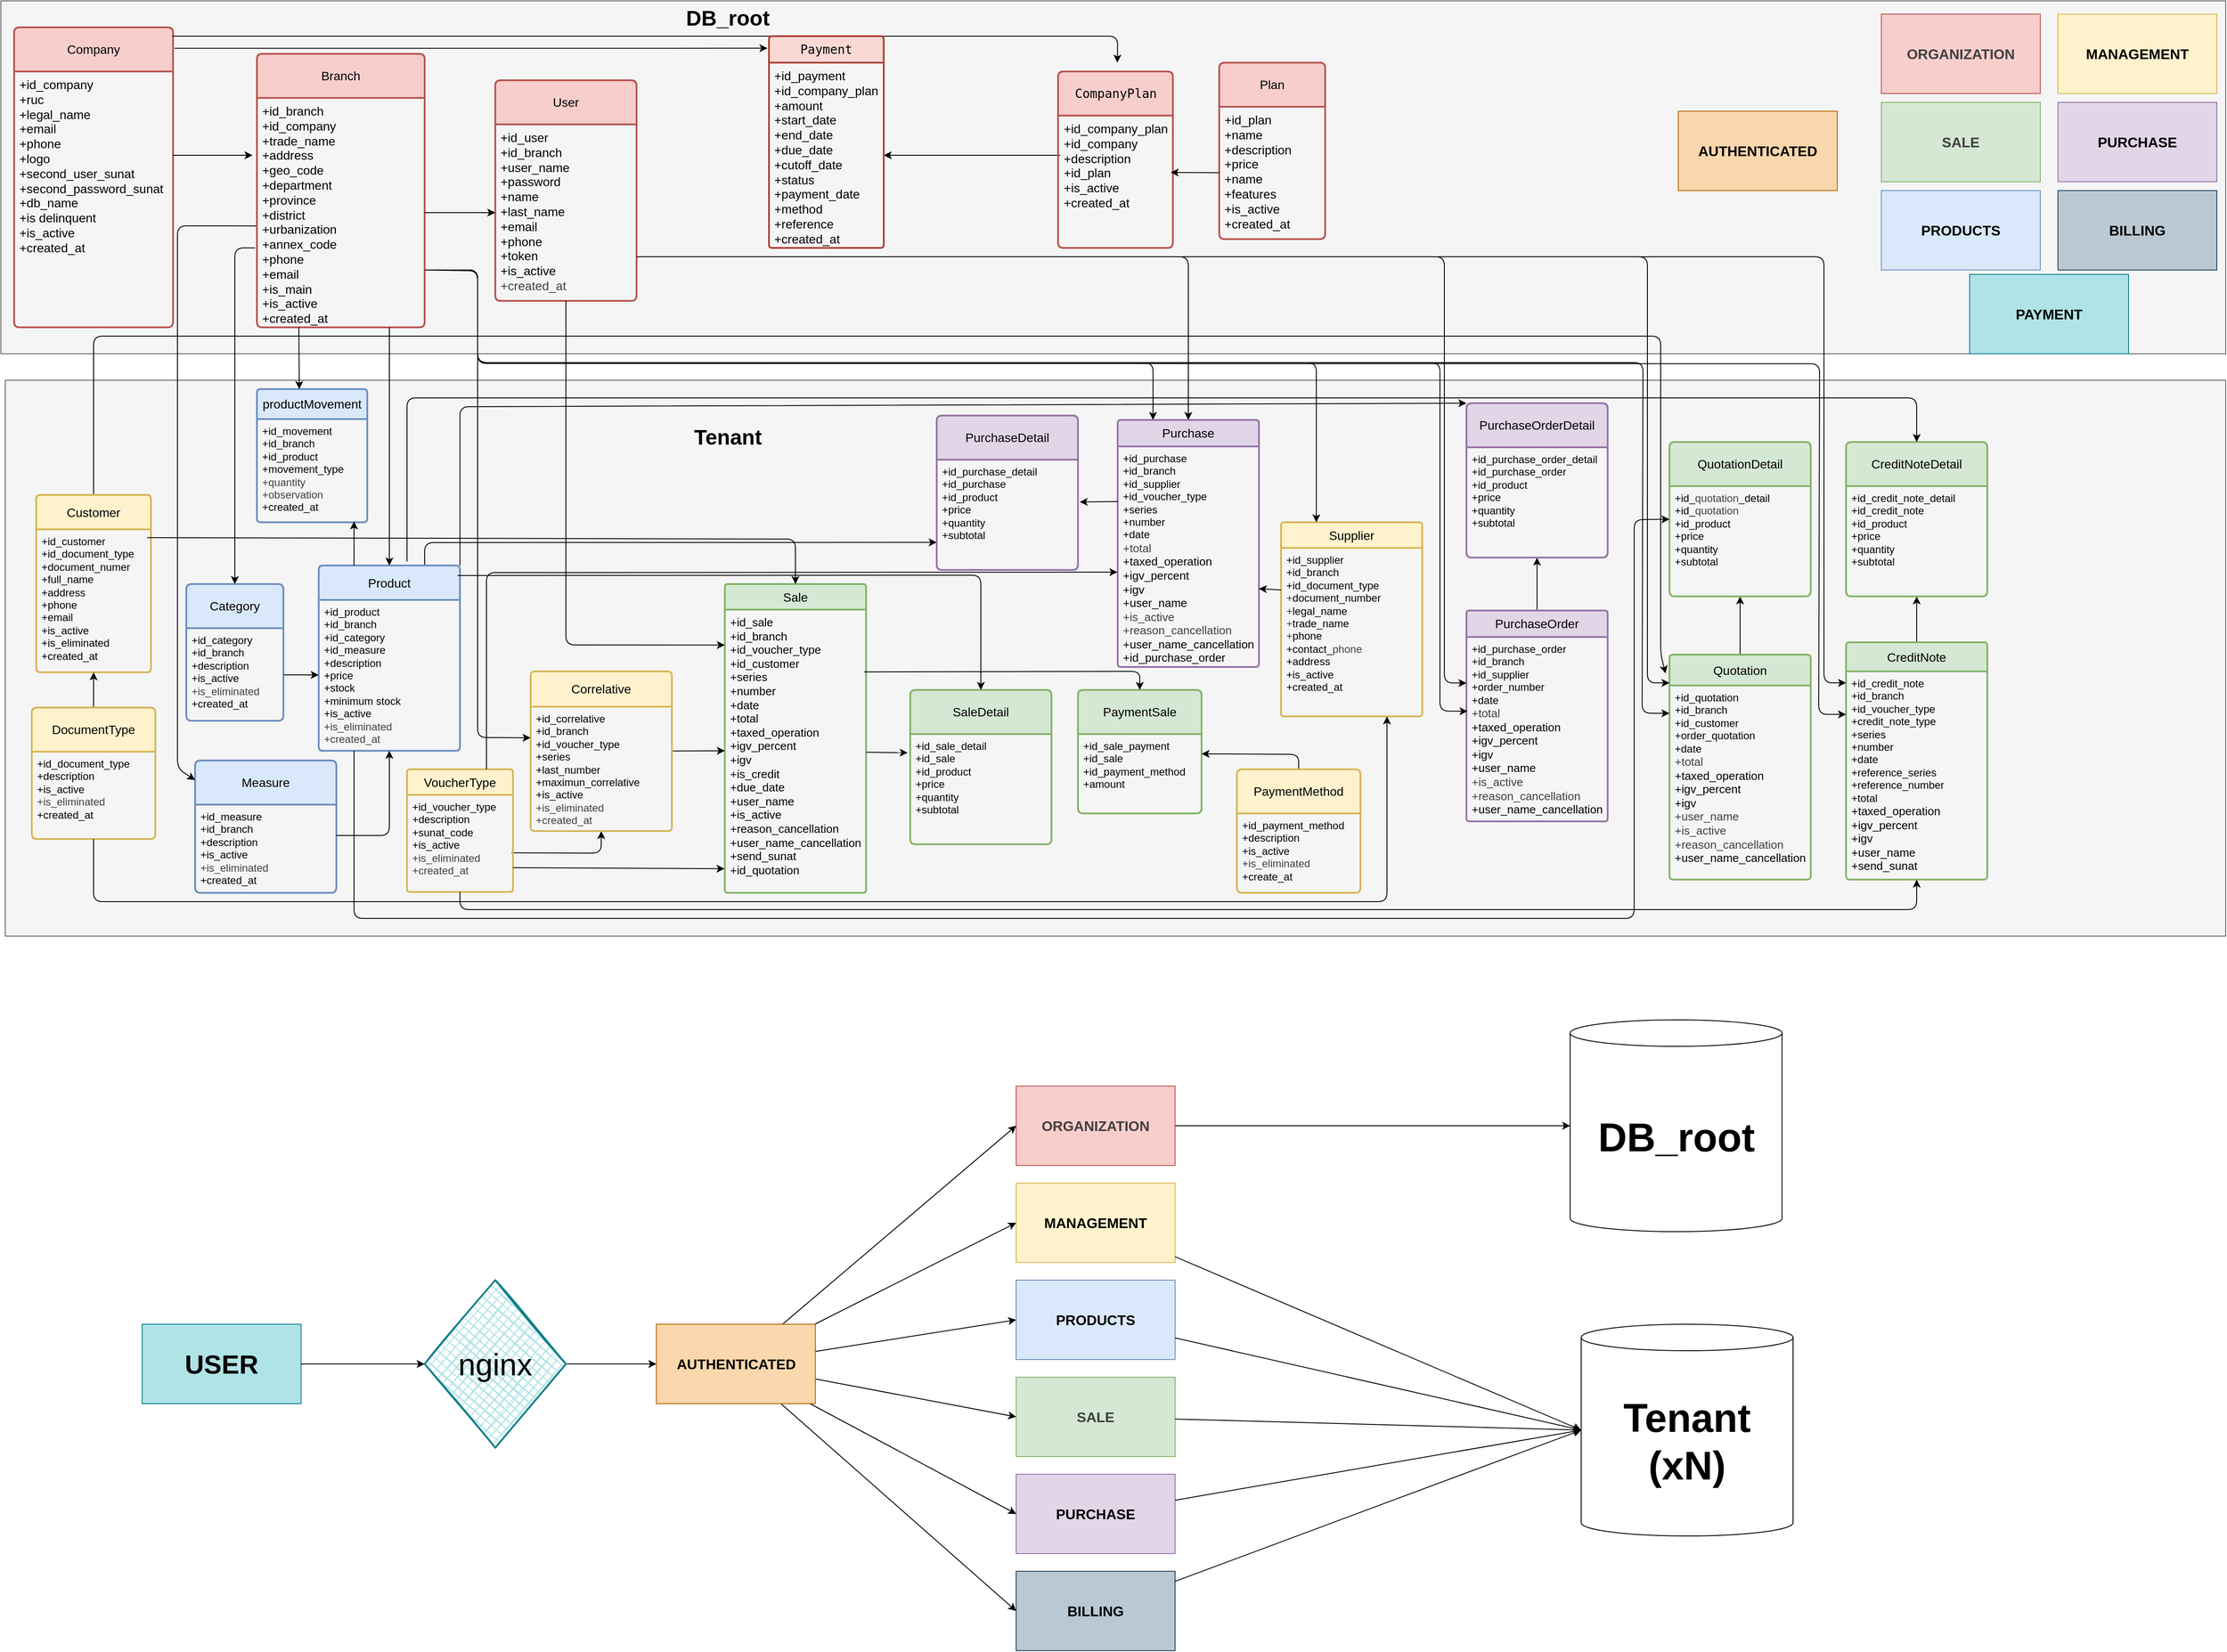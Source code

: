 <mxfile>
    <diagram id="lu4kezhYt4bd80oVu4W_" name="Page-1">
        <mxGraphModel dx="2380" dy="923" grid="1" gridSize="10" guides="1" tooltips="1" connect="1" arrows="1" fold="1" page="1" pageScale="1" pageWidth="850" pageHeight="1100" math="0" shadow="0">
            <root>
                <mxCell id="0"/>
                <mxCell id="1" parent="0"/>
                <mxCell id="72" style="edgeStyle=none;html=1;" parent="1" source="71" target="70" edge="1">
                    <mxGeometry relative="1" as="geometry"/>
                </mxCell>
                <mxCell id="28" value="" style="rounded=0;whiteSpace=wrap;html=1;fillColor=#f5f5f5;fontColor=#333333;strokeColor=#666666;" parent="1" vertex="1">
                    <mxGeometry x="-840" y="10" width="2520" height="400" as="geometry"/>
                </mxCell>
                <mxCell id="25" value="" style="rounded=0;whiteSpace=wrap;html=1;fillColor=#f5f5f5;fontColor=#333333;strokeColor=#666666;" parent="1" vertex="1">
                    <mxGeometry x="-835" y="440" width="2515" height="630" as="geometry"/>
                </mxCell>
                <mxCell id="2" value="Company" style="swimlane;childLayout=stackLayout;horizontal=1;startSize=50;horizontalStack=0;rounded=1;fontSize=14;fontStyle=0;strokeWidth=2;resizeParent=0;resizeLast=1;shadow=0;dashed=0;align=center;arcSize=4;whiteSpace=wrap;html=1;fillColor=#f8cecc;strokeColor=#b85450;" parent="1" vertex="1">
                    <mxGeometry x="-825" y="40" width="180" height="340" as="geometry">
                        <mxRectangle x="-790" y="80" width="80" height="50" as="alternateBounds"/>
                    </mxGeometry>
                </mxCell>
                <mxCell id="3" value="+id_company&lt;br&gt;+ruc&lt;br&gt;+legal_name&lt;div&gt;&lt;span style=&quot;color: rgb(0, 0, 0);&quot;&gt;+email&lt;/span&gt;&lt;/div&gt;&lt;div&gt;&lt;font color=&quot;#000000&quot;&gt;+phone&lt;br&gt;&lt;/font&gt;&lt;span style=&quot;color: rgb(0, 0, 0);&quot;&gt;+logo&lt;/span&gt;&lt;br&gt;&lt;span style=&quot;color: rgb(0, 0, 0);&quot;&gt;+second_user_sunat&lt;/span&gt;&lt;/div&gt;&lt;div&gt;+second_password_sunat&lt;/div&gt;&lt;div&gt;+db_name&lt;/div&gt;&lt;div&gt;+is delinquent&lt;/div&gt;&lt;div&gt;+is_active&lt;/div&gt;&lt;div&gt;+created_at&lt;/div&gt;" style="align=left;strokeColor=none;fillColor=none;spacingLeft=4;fontSize=14;verticalAlign=top;resizable=0;rotatable=0;part=1;html=1;" parent="2" vertex="1">
                    <mxGeometry y="50" width="180" height="290" as="geometry"/>
                </mxCell>
                <mxCell id="4" value="Branch" style="swimlane;childLayout=stackLayout;horizontal=1;startSize=50;horizontalStack=0;rounded=1;fontSize=14;fontStyle=0;strokeWidth=2;resizeParent=0;resizeLast=1;shadow=0;dashed=0;align=center;arcSize=4;whiteSpace=wrap;html=1;fillColor=#f8cecc;strokeColor=#b85450;" parent="1" vertex="1">
                    <mxGeometry x="-550" y="70" width="190" height="310" as="geometry"/>
                </mxCell>
                <mxCell id="5" value="&lt;font style=&quot;font-size: 14px;&quot;&gt;+id_branch&lt;br&gt;+id_company&lt;br&gt;+trade_name&lt;/font&gt;&lt;div&gt;&lt;font style=&quot;font-size: 14px;&quot;&gt;+address&lt;/font&gt;&lt;/div&gt;&lt;div&gt;&lt;font style=&quot;font-size: 14px;&quot;&gt;+geo_code&lt;/font&gt;&lt;/div&gt;&lt;div&gt;&lt;font style=&quot;font-size: 14px;&quot;&gt;+department&amp;nbsp;&lt;/font&gt;&lt;/div&gt;&lt;div&gt;&lt;font style=&quot;font-size: 14px;&quot;&gt;+province&lt;/font&gt;&lt;/div&gt;&lt;div&gt;&lt;font style=&quot;font-size: 14px;&quot;&gt;+district&lt;/font&gt;&lt;/div&gt;&lt;div&gt;&lt;font style=&quot;font-size: 14px;&quot;&gt;+urbanization&lt;/font&gt;&lt;/div&gt;&lt;div&gt;&lt;font style=&quot;font-size: 14px;&quot;&gt;+annex_code&lt;/font&gt;&lt;/div&gt;&lt;div&gt;&lt;font style=&quot;font-size: 14px;&quot;&gt;+phone&lt;/font&gt;&lt;/div&gt;&lt;div&gt;&lt;font style=&quot;font-size: 14px;&quot;&gt;+email&lt;/font&gt;&lt;/div&gt;&lt;div&gt;&lt;font style=&quot;font-size: 14px;&quot;&gt;+is_main&lt;/font&gt;&lt;/div&gt;&lt;div&gt;&lt;font style=&quot;font-size: 14px;&quot;&gt;+is_active&lt;/font&gt;&lt;/div&gt;&lt;div&gt;&lt;font style=&quot;font-size: 14px;&quot;&gt;+created_at&lt;/font&gt;&lt;/div&gt;" style="align=left;strokeColor=none;fillColor=none;spacingLeft=4;fontSize=12;verticalAlign=top;resizable=0;rotatable=0;part=1;html=1;" parent="4" vertex="1">
                    <mxGeometry y="50" width="190" height="260" as="geometry"/>
                </mxCell>
                <mxCell id="9" style="edgeStyle=none;html=1;entryX=0;entryY=0.25;entryDx=0;entryDy=0;" parent="1" edge="1">
                    <mxGeometry relative="1" as="geometry">
                        <mxPoint x="-645" y="185" as="sourcePoint"/>
                        <mxPoint x="-555" y="185" as="targetPoint"/>
                    </mxGeometry>
                </mxCell>
                <mxCell id="10" value="User" style="swimlane;childLayout=stackLayout;horizontal=1;startSize=50;horizontalStack=0;rounded=1;fontSize=14;fontStyle=0;strokeWidth=2;resizeParent=0;resizeLast=1;shadow=0;dashed=0;align=center;arcSize=4;whiteSpace=wrap;html=1;fillColor=#f8cecc;strokeColor=#b85450;" parent="1" vertex="1">
                    <mxGeometry x="-280" y="100" width="160" height="250" as="geometry"/>
                </mxCell>
                <mxCell id="11" value="&lt;font style=&quot;font-size: 14px;&quot;&gt;+id_user&lt;br&gt;+id_branch&lt;br&gt;+user_name&lt;/font&gt;&lt;div&gt;&lt;font style=&quot;font-size: 14px;&quot;&gt;+password&lt;/font&gt;&lt;/div&gt;&lt;div&gt;&lt;font style=&quot;font-size: 14px;&quot;&gt;+name&lt;/font&gt;&lt;/div&gt;&lt;div&gt;&lt;font style=&quot;font-size: 14px;&quot;&gt;+last_name&lt;br&gt;+email&lt;/font&gt;&lt;/div&gt;&lt;div&gt;&lt;font style=&quot;font-size: 14px;&quot;&gt;+phone&lt;/font&gt;&lt;/div&gt;&lt;div&gt;&lt;font style=&quot;font-size: 14px;&quot;&gt;+token&lt;/font&gt;&lt;/div&gt;&lt;div&gt;&lt;font style=&quot;font-size: 14px;&quot;&gt;+is_active&lt;/font&gt;&lt;/div&gt;&lt;div&gt;&lt;font style=&quot;font-size: 14px;&quot;&gt;&lt;span style=&quot;color: rgb(63, 63, 63);&quot;&gt;+created_at&lt;/span&gt;&lt;/font&gt;&lt;/div&gt;&lt;div&gt;&lt;br&gt;&lt;/div&gt;" style="align=left;strokeColor=none;fillColor=none;spacingLeft=4;fontSize=12;verticalAlign=top;resizable=0;rotatable=0;part=1;html=1;" parent="10" vertex="1">
                    <mxGeometry y="50" width="160" height="200" as="geometry"/>
                </mxCell>
                <mxCell id="17" style="edgeStyle=none;html=1;entryX=0;entryY=0.5;entryDx=0;entryDy=0;" parent="1" source="5" target="11" edge="1">
                    <mxGeometry relative="1" as="geometry"/>
                </mxCell>
                <mxCell id="118" style="edgeStyle=none;html=1;exitX=0.5;exitY=0;exitDx=0;exitDy=0;entryX=-0.028;entryY=0.084;entryDx=0;entryDy=0;entryPerimeter=0;" parent="1" source="18" target="92" edge="1">
                    <mxGeometry relative="1" as="geometry">
                        <mxPoint x="1040" y="760" as="targetPoint"/>
                        <Array as="points">
                            <mxPoint x="-735" y="390"/>
                            <mxPoint x="1040" y="390"/>
                            <mxPoint x="1040" y="750"/>
                        </Array>
                    </mxGeometry>
                </mxCell>
                <mxCell id="18" value="Customer" style="swimlane;childLayout=stackLayout;horizontal=1;startSize=39;horizontalStack=0;rounded=1;fontSize=14;fontStyle=0;strokeWidth=2;resizeParent=0;resizeLast=1;shadow=0;dashed=0;align=center;arcSize=4;whiteSpace=wrap;html=1;fillColor=#fff2cc;strokeColor=#d6b656;" parent="1" vertex="1">
                    <mxGeometry x="-800" y="570" width="130" height="201" as="geometry"/>
                </mxCell>
                <mxCell id="19" value="+id_customer&lt;div&gt;&lt;div&gt;&lt;font color=&quot;#000000&quot;&gt;+id_document_type&lt;/font&gt;&lt;/div&gt;&lt;div&gt;&lt;font color=&quot;#000000&quot;&gt;+document_numer&lt;br&gt;&lt;/font&gt;+full_name&lt;br&gt;+address&lt;div&gt;&lt;span style=&quot;color: rgb(0, 0, 0);&quot;&gt;+phone&lt;/span&gt;&lt;br&gt;&lt;font color=&quot;#000000&quot;&gt;+email&lt;/font&gt;&lt;br&gt;&lt;span style=&quot;color: rgb(0, 0, 0);&quot;&gt;+is_active&lt;/span&gt;&lt;/div&gt;&lt;/div&gt;&lt;div&gt;+is_eliminated&lt;/div&gt;&lt;div&gt;&lt;span style=&quot;color: rgb(0, 0, 0);&quot;&gt;+created_at&lt;/span&gt;&lt;/div&gt;&lt;/div&gt;" style="align=left;strokeColor=none;fillColor=none;spacingLeft=4;fontSize=12;verticalAlign=top;resizable=0;rotatable=0;part=1;html=1;" parent="18" vertex="1">
                    <mxGeometry y="39" width="130" height="162" as="geometry"/>
                </mxCell>
                <mxCell id="23" value="" style="edgeStyle=none;html=1;" parent="1" source="21" target="19" edge="1">
                    <mxGeometry relative="1" as="geometry"/>
                </mxCell>
                <mxCell id="21" value="DocumentType" style="swimlane;childLayout=stackLayout;horizontal=1;startSize=50;horizontalStack=0;rounded=1;fontSize=14;fontStyle=0;strokeWidth=2;resizeParent=0;resizeLast=1;shadow=0;dashed=0;align=center;arcSize=4;whiteSpace=wrap;html=1;fillColor=#fff2cc;strokeColor=#d6b656;" parent="1" vertex="1">
                    <mxGeometry x="-805" y="811" width="140" height="149" as="geometry"/>
                </mxCell>
                <mxCell id="22" value="+&lt;span style=&quot;color: rgb(0, 0, 0);&quot;&gt;id_document_type&lt;/span&gt;&lt;br&gt;+description&lt;br&gt;+is_active&lt;div&gt;&lt;div style=&quot;color: rgb(63, 63, 63);&quot;&gt;+is_eliminated&lt;/div&gt;&lt;div&gt;+created_at&lt;/div&gt;&lt;/div&gt;" style="align=left;strokeColor=none;fillColor=none;spacingLeft=4;fontSize=12;verticalAlign=top;resizable=0;rotatable=0;part=1;html=1;" parent="21" vertex="1">
                    <mxGeometry y="50" width="140" height="99" as="geometry"/>
                </mxCell>
                <mxCell id="26" value="Tenant" style="text;strokeColor=none;fillColor=none;html=1;fontSize=24;fontStyle=1;verticalAlign=middle;align=center;" parent="1" vertex="1">
                    <mxGeometry x="-97.5" y="485" width="160" height="40" as="geometry"/>
                </mxCell>
                <mxCell id="29" value="DB_root" style="text;strokeColor=none;fillColor=none;html=1;fontSize=24;fontStyle=1;verticalAlign=middle;align=center;" parent="1" vertex="1">
                    <mxGeometry x="-97.5" y="10" width="160" height="40" as="geometry"/>
                </mxCell>
                <mxCell id="30" value="Category" style="swimlane;childLayout=stackLayout;horizontal=1;startSize=50;horizontalStack=0;rounded=1;fontSize=14;fontStyle=0;strokeWidth=2;resizeParent=0;resizeLast=1;shadow=0;dashed=0;align=center;arcSize=4;whiteSpace=wrap;html=1;fillColor=#dae8fc;strokeColor=#6c8ebf;" parent="1" vertex="1">
                    <mxGeometry x="-630" y="671" width="110" height="155" as="geometry"/>
                </mxCell>
                <mxCell id="31" value="+id_category&lt;div&gt;&lt;font color=&quot;#000000&quot;&gt;+id_branch&lt;/font&gt;&lt;/div&gt;&lt;div&gt;+description&lt;br&gt;+is_active&lt;/div&gt;&lt;div&gt;&lt;div style=&quot;color: rgb(63, 63, 63);&quot;&gt;+is_eliminated&lt;/div&gt;&lt;span style=&quot;color: rgb(63, 63, 63);&quot;&gt;&lt;/span&gt;&lt;/div&gt;&lt;div&gt;+created_at&lt;/div&gt;" style="align=left;strokeColor=none;fillColor=none;spacingLeft=4;fontSize=12;verticalAlign=top;resizable=0;rotatable=0;part=1;html=1;" parent="30" vertex="1">
                    <mxGeometry y="50" width="110" height="105" as="geometry"/>
                </mxCell>
                <mxCell id="77" style="edgeStyle=none;html=1;exitX=0.75;exitY=0;exitDx=0;exitDy=0;entryX=0;entryY=0.75;entryDx=0;entryDy=0;" parent="1" source="36" target="76" edge="1">
                    <mxGeometry relative="1" as="geometry">
                        <Array as="points">
                            <mxPoint x="-360" y="624"/>
                        </Array>
                    </mxGeometry>
                </mxCell>
                <mxCell id="86" style="edgeStyle=none;html=1;exitX=1;exitY=0;exitDx=0;exitDy=0;entryX=0;entryY=0;entryDx=0;entryDy=0;" parent="1" source="36" target="84" edge="1">
                    <mxGeometry relative="1" as="geometry">
                        <Array as="points">
                            <mxPoint x="-320" y="470"/>
                        </Array>
                    </mxGeometry>
                </mxCell>
                <mxCell id="36" value="Product" style="swimlane;childLayout=stackLayout;horizontal=1;startSize=39;horizontalStack=0;rounded=1;fontSize=14;fontStyle=0;strokeWidth=2;resizeParent=0;resizeLast=1;shadow=0;dashed=0;align=center;arcSize=4;whiteSpace=wrap;html=1;fillColor=#dae8fc;strokeColor=#6c8ebf;" parent="1" vertex="1">
                    <mxGeometry x="-480" y="650" width="160" height="210" as="geometry"/>
                </mxCell>
                <mxCell id="37" value="+id_product&lt;br&gt;+id_branch&lt;div&gt;&lt;font color=&quot;#000000&quot;&gt;+id_category&lt;/font&gt;&lt;/div&gt;&lt;div&gt;&lt;font color=&quot;#000000&quot;&gt;&lt;font color=&quot;#000000&quot;&gt;+id_measure&lt;br&gt;&lt;/font&gt;&lt;/font&gt;+description&lt;div&gt;+price&lt;/div&gt;&lt;div&gt;+stock&lt;/div&gt;&lt;div&gt;+minimum stock&lt;/div&gt;&lt;div&gt;+is_active&lt;/div&gt;&lt;/div&gt;&lt;div&gt;&lt;div style=&quot;color: rgb(63, 63, 63);&quot;&gt;+is_eliminated&lt;/div&gt;&lt;/div&gt;&lt;div&gt;&lt;span style=&quot;color: rgb(63, 63, 63);&quot;&gt;+created_at&lt;/span&gt;&lt;/div&gt;" style="align=left;strokeColor=none;fillColor=none;spacingLeft=4;fontSize=12;verticalAlign=top;resizable=0;rotatable=0;part=1;html=1;" parent="36" vertex="1">
                    <mxGeometry y="39" width="160" height="171" as="geometry"/>
                </mxCell>
                <mxCell id="38" style="edgeStyle=none;html=1;" parent="1" target="30" edge="1">
                    <mxGeometry relative="1" as="geometry">
                        <mxPoint x="-552" y="290" as="sourcePoint"/>
                        <Array as="points">
                            <mxPoint x="-575" y="290"/>
                        </Array>
                    </mxGeometry>
                </mxCell>
                <mxCell id="39" value="" style="edgeStyle=none;html=1;" parent="1" source="31" target="37" edge="1">
                    <mxGeometry relative="1" as="geometry"/>
                </mxCell>
                <mxCell id="40" style="edgeStyle=none;html=1;entryX=0.5;entryY=0;entryDx=0;entryDy=0;" parent="1" target="36" edge="1">
                    <mxGeometry relative="1" as="geometry">
                        <mxPoint x="-400" y="380" as="sourcePoint"/>
                        <mxPoint x="-390" y="590" as="targetPoint"/>
                    </mxGeometry>
                </mxCell>
                <mxCell id="42" value="Measure" style="swimlane;childLayout=stackLayout;horizontal=1;startSize=50;horizontalStack=0;rounded=1;fontSize=14;fontStyle=0;strokeWidth=2;resizeParent=0;resizeLast=1;shadow=0;dashed=0;align=center;arcSize=4;whiteSpace=wrap;html=1;fillColor=#dae8fc;strokeColor=#6c8ebf;" parent="1" vertex="1">
                    <mxGeometry x="-620" y="871" width="160" height="150" as="geometry"/>
                </mxCell>
                <mxCell id="43" value="+id_measure&lt;div&gt;&lt;font color=&quot;#000000&quot;&gt;+id_branch&lt;br&gt;&lt;/font&gt;+description&lt;/div&gt;&lt;div&gt;+is_active&lt;/div&gt;&lt;div&gt;&lt;div style=&quot;color: rgb(63, 63, 63);&quot;&gt;+is_eliminated&lt;/div&gt;+created_at&lt;/div&gt;" style="align=left;strokeColor=none;fillColor=none;spacingLeft=4;fontSize=12;verticalAlign=top;resizable=0;rotatable=0;part=1;html=1;" parent="42" vertex="1">
                    <mxGeometry y="50" width="160" height="100" as="geometry"/>
                </mxCell>
                <mxCell id="44" style="edgeStyle=none;html=1;exitX=-0.005;exitY=0.558;exitDx=0;exitDy=0;exitPerimeter=0;" parent="1" source="5" target="42" edge="1">
                    <mxGeometry relative="1" as="geometry">
                        <Array as="points">
                            <mxPoint x="-640" y="265"/>
                            <mxPoint x="-640" y="550"/>
                            <mxPoint x="-640" y="700"/>
                            <mxPoint x="-640" y="780"/>
                            <mxPoint x="-640" y="880"/>
                        </Array>
                    </mxGeometry>
                </mxCell>
                <mxCell id="45" style="edgeStyle=none;html=1;entryX=0.5;entryY=1;entryDx=0;entryDy=0;" parent="1" target="37" edge="1">
                    <mxGeometry relative="1" as="geometry">
                        <mxPoint x="-460" y="956" as="sourcePoint"/>
                        <Array as="points">
                            <mxPoint x="-400" y="956"/>
                        </Array>
                    </mxGeometry>
                </mxCell>
                <mxCell id="46" value="Sale" style="swimlane;childLayout=stackLayout;horizontal=1;startSize=29;horizontalStack=0;rounded=1;fontSize=14;fontStyle=0;strokeWidth=2;resizeParent=0;resizeLast=1;shadow=0;dashed=0;align=center;arcSize=4;whiteSpace=wrap;html=1;fillColor=#d5e8d4;strokeColor=#82b366;" parent="1" vertex="1">
                    <mxGeometry x="-20" y="671" width="160" height="350" as="geometry"/>
                </mxCell>
                <mxCell id="47" value="&lt;font style=&quot;font-size: 13px;&quot;&gt;+id_sale&lt;/font&gt;&lt;div&gt;&lt;font style=&quot;font-size: 13px;&quot;&gt;+id_branch&lt;br&gt;+id_voucher_type&lt;/font&gt;&lt;div&gt;&lt;font style=&quot;font-size: 13px;&quot;&gt;&lt;span style=&quot;color: rgb(0, 0, 0);&quot;&gt;+id_customer&lt;/span&gt;&lt;font color=&quot;#000000&quot;&gt;&lt;br&gt;&lt;/font&gt;+series&lt;/font&gt;&lt;div&gt;&lt;span style=&quot;color: rgb(0, 0, 0);&quot;&gt;&lt;font style=&quot;font-size: 13px;&quot;&gt;+number&lt;/font&gt;&lt;/span&gt;&lt;/div&gt;&lt;div&gt;&lt;font style=&quot;font-size: 13px;&quot;&gt;&lt;font color=&quot;#000000&quot;&gt;+date&lt;br&gt;&lt;/font&gt;&lt;span style=&quot;color: rgb(0, 0, 0);&quot;&gt;+total&lt;/span&gt;&lt;/font&gt;&lt;/div&gt;&lt;div&gt;&lt;font style=&quot;font-size: 13px;&quot;&gt;&lt;span style=&quot;color: rgb(0, 0, 0);&quot;&gt;+taxed_operation&lt;/span&gt;&lt;br&gt;&lt;span style=&quot;color: rgb(0, 0, 0);&quot;&gt;+igv_percent&lt;/span&gt;&lt;br&gt;&lt;span style=&quot;color: rgb(0, 0, 0);&quot;&gt;+igv&lt;/span&gt;&lt;span style=&quot;color: rgb(0, 0, 0);&quot;&gt;&lt;/span&gt;&lt;/font&gt;&lt;/div&gt;&lt;div&gt;&lt;span style=&quot;color: rgb(0, 0, 0);&quot;&gt;&lt;font style=&quot;font-size: 13px;&quot;&gt;+is_credit&lt;/font&gt;&lt;/span&gt;&lt;/div&gt;&lt;div&gt;&lt;span style=&quot;color: rgb(0, 0, 0);&quot;&gt;&lt;font style=&quot;font-size: 13px;&quot;&gt;+due_date&lt;/font&gt;&lt;/span&gt;&lt;/div&gt;&lt;div&gt;&lt;span style=&quot;color: rgb(0, 0, 0);&quot;&gt;&lt;font style=&quot;font-size: 13px;&quot;&gt;+user_name&lt;/font&gt;&lt;/span&gt;&lt;/div&gt;&lt;div&gt;&lt;span style=&quot;color: rgb(0, 0, 0);&quot;&gt;&lt;font style=&quot;font-size: 13px;&quot;&gt;&lt;span style=&quot;color: rgb(0, 0, 0);&quot;&gt;+is_active&lt;/span&gt;&lt;/font&gt;&lt;/span&gt;&lt;/div&gt;&lt;div&gt;&lt;span style=&quot;color: rgb(0, 0, 0);&quot;&gt;&lt;span style=&quot;color: rgb(0, 0, 0);&quot;&gt;&lt;font style=&quot;font-size: 13px;&quot;&gt;+reason_cancellation&lt;/font&gt;&lt;/span&gt;&lt;/span&gt;&lt;/div&gt;&lt;div&gt;&lt;span style=&quot;color: rgb(0, 0, 0);&quot;&gt;&lt;span style=&quot;color: rgb(0, 0, 0);&quot;&gt;&lt;font style=&quot;font-size: 13px;&quot;&gt;&lt;span style=&quot;color: rgb(0, 0, 0);&quot;&gt;+&lt;/span&gt;&lt;span style=&quot;color: rgb(0, 0, 0); background-color: transparent;&quot;&gt;user_name_&lt;/span&gt;&lt;span style=&quot;color: rgb(0, 0, 0); background-color: transparent;&quot;&gt;cancellation&lt;/span&gt;&lt;/font&gt;&lt;/span&gt;&lt;/span&gt;&lt;/div&gt;&lt;div&gt;&lt;font style=&quot;font-size: 13px;&quot;&gt;&lt;span style=&quot;color: rgb(0, 0, 0);&quot;&gt;&lt;span style=&quot;color: rgb(0, 0, 0);&quot;&gt;&lt;span style=&quot;color: rgb(0, 0, 0); background-color: transparent;&quot;&gt;+&lt;/span&gt;&lt;/span&gt;&lt;/span&gt;&lt;span style=&quot;background-color: transparent;&quot;&gt;&lt;font color=&quot;#000000&quot;&gt;send_sunat&lt;/font&gt;&lt;/span&gt;&lt;/font&gt;&lt;/div&gt;&lt;div&gt;&lt;font style=&quot;font-size: 13px;&quot;&gt;&lt;font color=&quot;#000000&quot;&gt;&lt;font color=&quot;#000000&quot;&gt;+id_quotation&lt;br&gt;&lt;/font&gt;&lt;/font&gt;&lt;br&gt;&lt;/font&gt;&lt;br&gt;&lt;/div&gt;&lt;/div&gt;&lt;/div&gt;" style="align=left;strokeColor=none;fillColor=none;spacingLeft=4;fontSize=12;verticalAlign=top;resizable=0;rotatable=0;part=1;html=1;" parent="46" vertex="1">
                    <mxGeometry y="29" width="160" height="321" as="geometry"/>
                </mxCell>
                <mxCell id="52" style="edgeStyle=none;html=1;entryX=0.5;entryY=1;entryDx=0;entryDy=0;exitX=0.987;exitY=0.597;exitDx=0;exitDy=0;exitPerimeter=0;" parent="1" source="49" target="51" edge="1">
                    <mxGeometry relative="1" as="geometry">
                        <mxPoint x="-270" y="976" as="sourcePoint"/>
                        <Array as="points">
                            <mxPoint x="-160" y="976"/>
                        </Array>
                    </mxGeometry>
                </mxCell>
                <mxCell id="48" value="VoucherType" style="swimlane;childLayout=stackLayout;horizontal=1;startSize=29;horizontalStack=0;rounded=1;fontSize=14;fontStyle=0;strokeWidth=2;resizeParent=0;resizeLast=1;shadow=0;dashed=0;align=center;arcSize=4;whiteSpace=wrap;html=1;fillColor=#fff2cc;strokeColor=#d6b656;" parent="1" vertex="1">
                    <mxGeometry x="-380" y="881" width="120" height="139" as="geometry"/>
                </mxCell>
                <mxCell id="49" value="+id_voucher_type&lt;br&gt;+description&lt;div&gt;&lt;font color=&quot;#000000&quot;&gt;+sunat_code&lt;br&gt;&lt;/font&gt;+is_active&lt;/div&gt;&lt;div&gt;&lt;div style=&quot;color: rgb(63, 63, 63);&quot;&gt;+is_eliminated&lt;/div&gt;&lt;/div&gt;&lt;div&gt;&lt;span style=&quot;color: rgb(63, 63, 63);&quot;&gt;+created_at&lt;/span&gt;&lt;/div&gt;" style="align=left;strokeColor=none;fillColor=none;spacingLeft=4;fontSize=12;verticalAlign=top;resizable=0;rotatable=0;part=1;html=1;" parent="48" vertex="1">
                    <mxGeometry y="29" width="120" height="110" as="geometry"/>
                </mxCell>
                <mxCell id="54" style="edgeStyle=none;html=1;" parent="1" source="50" edge="1">
                    <mxGeometry relative="1" as="geometry">
                        <mxPoint x="-20" y="860" as="targetPoint"/>
                    </mxGeometry>
                </mxCell>
                <mxCell id="50" value="Correlative" style="swimlane;childLayout=stackLayout;horizontal=1;startSize=40;horizontalStack=0;rounded=1;fontSize=14;fontStyle=0;strokeWidth=2;resizeParent=0;resizeLast=1;shadow=0;dashed=0;align=center;arcSize=4;whiteSpace=wrap;html=1;fillColor=#fff2cc;strokeColor=#d6b656;" parent="1" vertex="1">
                    <mxGeometry x="-240" y="770" width="160" height="181" as="geometry"/>
                </mxCell>
                <mxCell id="51" value="+id_correlative&lt;div&gt;&lt;font color=&quot;#000000&quot;&gt;+id_branch&lt;br&gt;&lt;/font&gt;+id_voucher_type&lt;br&gt;+series&lt;div&gt;+last_number&lt;/div&gt;&lt;div&gt;+maximun_correlative&lt;/div&gt;&lt;div&gt;+is_active&lt;/div&gt;&lt;div&gt;&lt;div style=&quot;color: rgb(63, 63, 63);&quot;&gt;+is_eliminated&lt;/div&gt;&lt;span style=&quot;color: rgb(63, 63, 63);&quot;&gt;&lt;/span&gt;&lt;/div&gt;&lt;div&gt;&lt;span style=&quot;color: rgb(63, 63, 63);&quot;&gt;+created_at&lt;/span&gt;&lt;/div&gt;&lt;/div&gt;" style="align=left;strokeColor=none;fillColor=none;spacingLeft=4;fontSize=12;verticalAlign=top;resizable=0;rotatable=0;part=1;html=1;" parent="50" vertex="1">
                    <mxGeometry y="40" width="160" height="141" as="geometry"/>
                </mxCell>
                <mxCell id="53" style="edgeStyle=none;html=1;exitX=1;exitY=0.75;exitDx=0;exitDy=0;entryX=0;entryY=0.25;entryDx=0;entryDy=0;" parent="1" source="5" target="51" edge="1">
                    <mxGeometry relative="1" as="geometry">
                        <Array as="points">
                            <mxPoint x="-300" y="315"/>
                            <mxPoint x="-300" y="845"/>
                        </Array>
                    </mxGeometry>
                </mxCell>
                <mxCell id="55" value="SaleDetail" style="swimlane;childLayout=stackLayout;horizontal=1;startSize=50;horizontalStack=0;rounded=1;fontSize=14;fontStyle=0;strokeWidth=2;resizeParent=0;resizeLast=1;shadow=0;dashed=0;align=center;arcSize=4;whiteSpace=wrap;html=1;fillColor=#d5e8d4;strokeColor=#82b366;" parent="1" vertex="1">
                    <mxGeometry x="190" y="791" width="160" height="175" as="geometry"/>
                </mxCell>
                <mxCell id="56" value="+id_sale_detail&lt;br&gt;+id_sale&lt;br&gt;+id_product&lt;div&gt;+price&lt;/div&gt;&lt;div&gt;+quantity&lt;/div&gt;&lt;div&gt;+subtotal&lt;/div&gt;" style="align=left;strokeColor=none;fillColor=none;spacingLeft=4;fontSize=12;verticalAlign=top;resizable=0;rotatable=0;part=1;html=1;" parent="55" vertex="1">
                    <mxGeometry y="50" width="160" height="125" as="geometry"/>
                </mxCell>
                <mxCell id="57" style="edgeStyle=none;html=1;entryX=-0.018;entryY=0.17;entryDx=0;entryDy=0;entryPerimeter=0;" parent="1" source="47" target="56" edge="1">
                    <mxGeometry relative="1" as="geometry"/>
                </mxCell>
                <mxCell id="58" style="edgeStyle=none;html=1;exitX=0.983;exitY=0.054;exitDx=0;exitDy=0;entryX=0.5;entryY=0;entryDx=0;entryDy=0;exitPerimeter=0;" parent="1" source="36" target="55" edge="1">
                    <mxGeometry relative="1" as="geometry">
                        <Array as="points">
                            <mxPoint x="270" y="661"/>
                        </Array>
                    </mxGeometry>
                </mxCell>
                <mxCell id="59" value="PaymentSale" style="swimlane;childLayout=stackLayout;horizontal=1;startSize=50;horizontalStack=0;rounded=1;fontSize=14;fontStyle=0;strokeWidth=2;resizeParent=0;resizeLast=1;shadow=0;dashed=0;align=center;arcSize=4;whiteSpace=wrap;html=1;fillColor=#d5e8d4;strokeColor=#82b366;" parent="1" vertex="1">
                    <mxGeometry x="380" y="791" width="140" height="140" as="geometry"/>
                </mxCell>
                <mxCell id="60" value="+id_sale_payment&lt;br&gt;+id_sale&lt;div&gt;&lt;font color=&quot;#000000&quot;&gt;+id_payment_method&lt;br&gt;&lt;/font&gt;+amount&lt;/div&gt;&lt;div&gt;&lt;br&gt;&lt;/div&gt;" style="align=left;strokeColor=none;fillColor=none;spacingLeft=4;fontSize=12;verticalAlign=top;resizable=0;rotatable=0;part=1;html=1;" parent="59" vertex="1">
                    <mxGeometry y="50" width="140" height="90" as="geometry"/>
                </mxCell>
                <mxCell id="61" style="edgeStyle=none;html=1;exitX=0.986;exitY=0.22;exitDx=0;exitDy=0;entryX=0.5;entryY=0;entryDx=0;entryDy=0;exitPerimeter=0;" parent="1" source="47" target="59" edge="1">
                    <mxGeometry relative="1" as="geometry">
                        <Array as="points">
                            <mxPoint x="450" y="770"/>
                        </Array>
                    </mxGeometry>
                </mxCell>
                <mxCell id="64" style="edgeStyle=none;html=1;exitX=0.5;exitY=0;exitDx=0;exitDy=0;entryX=1;entryY=0.25;entryDx=0;entryDy=0;" parent="1" source="62" target="60" edge="1">
                    <mxGeometry relative="1" as="geometry">
                        <Array as="points">
                            <mxPoint x="630" y="864"/>
                        </Array>
                    </mxGeometry>
                </mxCell>
                <mxCell id="62" value="PaymentMethod" style="swimlane;childLayout=stackLayout;horizontal=1;startSize=50;horizontalStack=0;rounded=1;fontSize=14;fontStyle=0;strokeWidth=2;resizeParent=0;resizeLast=1;shadow=0;dashed=0;align=center;arcSize=4;whiteSpace=wrap;html=1;fillColor=#fff2cc;strokeColor=#d6b656;" parent="1" vertex="1">
                    <mxGeometry x="560" y="881" width="140" height="140" as="geometry"/>
                </mxCell>
                <mxCell id="63" value="+id_payment_method&lt;br&gt;+description&lt;div&gt;&lt;font color=&quot;#000000&quot;&gt;+is_active&lt;/font&gt;&lt;/div&gt;&lt;div&gt;&lt;font color=&quot;#000000&quot;&gt;&lt;div style=&quot;color: rgb(63, 63, 63);&quot;&gt;+is_eliminated&lt;/div&gt;&lt;span style=&quot;color: rgb(63, 63, 63);&quot;&gt;&lt;/span&gt;&lt;/font&gt;&lt;/div&gt;&lt;div&gt;&lt;font color=&quot;#000000&quot;&gt;+create_at&lt;/font&gt;&lt;/div&gt;" style="align=left;strokeColor=none;fillColor=none;spacingLeft=4;fontSize=12;verticalAlign=top;resizable=0;rotatable=0;part=1;html=1;" parent="62" vertex="1">
                    <mxGeometry y="50" width="140" height="90" as="geometry"/>
                </mxCell>
                <mxCell id="65" value="Supplier" style="swimlane;childLayout=stackLayout;horizontal=1;startSize=29;horizontalStack=0;rounded=1;fontSize=14;fontStyle=0;strokeWidth=2;resizeParent=0;resizeLast=1;shadow=0;dashed=0;align=center;arcSize=4;whiteSpace=wrap;html=1;fillColor=#fff2cc;strokeColor=#d6b656;" parent="1" vertex="1">
                    <mxGeometry x="610" y="601" width="160" height="220" as="geometry"/>
                </mxCell>
                <mxCell id="66" value="+id_supplier&lt;div&gt;+id_branch&lt;br&gt;+id_document_type&lt;/div&gt;&lt;div&gt;&lt;span style=&quot;color: rgb(63, 63, 63);&quot;&gt;+&lt;/span&gt;document_number&lt;br style=&quot;color: rgb(63, 63, 63);&quot;&gt;&lt;span style=&quot;color: rgb(63, 63, 63);&quot;&gt;+&lt;/span&gt;&lt;span style=&quot;background-color: transparent;&quot;&gt;legal_name&lt;/span&gt;&lt;/div&gt;&lt;div&gt;&lt;span style=&quot;color: rgb(63, 63, 63);&quot;&gt;+&lt;/span&gt;trade_name&lt;br style=&quot;color: rgb(63, 63, 63);&quot;&gt;&lt;span style=&quot;color: rgb(63, 63, 63);&quot;&gt;+&lt;/span&gt;&lt;span style=&quot;background-color: transparent;&quot;&gt;phone&lt;/span&gt;&lt;/div&gt;&lt;div&gt;+contact_&lt;span style=&quot;color: rgb(63, 63, 63); background-color: transparent;&quot;&gt;phone&lt;/span&gt;&lt;/div&gt;&lt;div&gt;+address&lt;/div&gt;&lt;div&gt;+is_active&lt;/div&gt;&lt;div&gt;+created_at&lt;/div&gt;" style="align=left;strokeColor=none;fillColor=none;spacingLeft=4;fontSize=12;verticalAlign=top;resizable=0;rotatable=0;part=1;html=1;" parent="65" vertex="1">
                    <mxGeometry y="29" width="160" height="191" as="geometry"/>
                </mxCell>
                <mxCell id="68" style="edgeStyle=none;html=1;exitX=0.5;exitY=1;exitDx=0;exitDy=0;entryX=0.75;entryY=1;entryDx=0;entryDy=0;" parent="1" source="22" target="66" edge="1">
                    <mxGeometry relative="1" as="geometry">
                        <mxPoint x="-640" y="875.641" as="sourcePoint"/>
                        <mxPoint x="755" y="821" as="targetPoint"/>
                        <Array as="points">
                            <mxPoint x="-735" y="1031"/>
                            <mxPoint x="60" y="1031"/>
                            <mxPoint x="730" y="1031"/>
                        </Array>
                    </mxGeometry>
                </mxCell>
                <mxCell id="70" value="Purchase" style="swimlane;childLayout=stackLayout;horizontal=1;startSize=30;horizontalStack=0;rounded=1;fontSize=14;fontStyle=0;strokeWidth=2;resizeParent=0;resizeLast=1;shadow=0;dashed=0;align=center;arcSize=4;whiteSpace=wrap;html=1;fillColor=#e1d5e7;strokeColor=#9673a6;" parent="1" vertex="1">
                    <mxGeometry x="425" y="485" width="160" height="280" as="geometry"/>
                </mxCell>
                <mxCell id="71" value="+id_purchase&lt;br&gt;+id_branch&lt;br&gt;+id_supplier&lt;div&gt;+id_voucher_type&lt;/div&gt;&lt;div&gt;+series&lt;/div&gt;&lt;div&gt;+number&lt;/div&gt;&lt;div&gt;+date&lt;/div&gt;&lt;div&gt;&lt;div style=&quot;color: rgb(63, 63, 63);&quot;&gt;&lt;font style=&quot;font-size: 13px;&quot;&gt;+total&lt;/font&gt;&lt;/div&gt;&lt;div style=&quot;color: rgb(63, 63, 63);&quot;&gt;&lt;font style=&quot;font-size: 13px;&quot;&gt;&lt;span style=&quot;color: rgb(0, 0, 0);&quot;&gt;+taxed_operation&lt;/span&gt;&lt;br&gt;&lt;span style=&quot;color: rgb(0, 0, 0);&quot;&gt;+igv_percent&lt;/span&gt;&lt;br&gt;&lt;span style=&quot;color: rgb(0, 0, 0);&quot;&gt;+igv&lt;/span&gt;&lt;/font&gt;&lt;/div&gt;&lt;/div&gt;&lt;div style=&quot;color: rgb(63, 63, 63);&quot;&gt;&lt;font style=&quot;font-size: 13px;&quot;&gt;&lt;span style=&quot;color: rgb(0, 0, 0);&quot;&gt;+user_name&lt;/span&gt;&lt;/font&gt;&lt;/div&gt;&lt;div style=&quot;color: rgb(63, 63, 63);&quot;&gt;&lt;span style=&quot;font-size: 13px;&quot;&gt;+is_active&lt;/span&gt;&lt;/div&gt;&lt;div style=&quot;color: rgb(63, 63, 63);&quot;&gt;&lt;span style=&quot;font-size: 13px;&quot;&gt;+&lt;/span&gt;&lt;span style=&quot;color: rgb(63, 63, 63); font-size: 13px; background-color: transparent;&quot;&gt;reason_cancellation&lt;/span&gt;&lt;/div&gt;&lt;div style=&quot;color: rgb(63, 63, 63);&quot;&gt;&lt;font style=&quot;font-size: 13px;&quot;&gt;&lt;span style=&quot;color: rgb(0, 0, 0);&quot;&gt;&lt;span style=&quot;color: rgb(0, 0, 0);&quot;&gt;+&lt;/span&gt;&lt;span style=&quot;background-color: transparent; color: rgb(0, 0, 0);&quot;&gt;user_name_&lt;/span&gt;&lt;span style=&quot;background-color: transparent; color: rgb(0, 0, 0);&quot;&gt;cancellation&lt;/span&gt;&lt;/span&gt;&lt;/font&gt;&lt;/div&gt;&lt;div style=&quot;color: rgb(63, 63, 63);&quot;&gt;&lt;font style=&quot;&quot;&gt;&lt;span style=&quot;color: rgb(0, 0, 0);&quot;&gt;&lt;span style=&quot;background-color: transparent; color: rgb(0, 0, 0);&quot;&gt;&lt;span style=&quot;font-size: 13px;&quot;&gt;+id_purchase_order&lt;/span&gt;&lt;/span&gt;&lt;/span&gt;&lt;/font&gt;&lt;/div&gt;&lt;div style=&quot;color: rgb(63, 63, 63);&quot;&gt;&lt;font style=&quot;font-size: 13px;&quot;&gt;&lt;span style=&quot;color: rgb(0, 0, 0);&quot;&gt;&lt;span style=&quot;background-color: transparent; color: rgb(0, 0, 0);&quot;&gt;&lt;br&gt;&lt;/span&gt;&lt;/span&gt;&lt;/font&gt;&lt;/div&gt;&lt;div&gt;&lt;br&gt;&lt;/div&gt;" style="align=left;strokeColor=none;fillColor=none;spacingLeft=4;fontSize=12;verticalAlign=top;resizable=0;rotatable=0;part=1;html=1;" parent="70" vertex="1">
                    <mxGeometry y="30" width="160" height="250" as="geometry"/>
                </mxCell>
                <mxCell id="75" value="PurchaseDetail" style="swimlane;childLayout=stackLayout;horizontal=1;startSize=50;horizontalStack=0;rounded=1;fontSize=14;fontStyle=0;strokeWidth=2;resizeParent=0;resizeLast=1;shadow=0;dashed=0;align=center;arcSize=4;whiteSpace=wrap;html=1;fillColor=#e1d5e7;strokeColor=#9673a6;" parent="1" vertex="1">
                    <mxGeometry x="220" y="480" width="160" height="175" as="geometry"/>
                </mxCell>
                <mxCell id="76" value="+id_purchase_detail&lt;br&gt;+id_purchase&lt;br&gt;+id_product&lt;div&gt;+price&lt;/div&gt;&lt;div&gt;+quantity&lt;/div&gt;&lt;div&gt;+subtotal&lt;/div&gt;" style="align=left;strokeColor=none;fillColor=none;spacingLeft=4;fontSize=12;verticalAlign=top;resizable=0;rotatable=0;part=1;html=1;" parent="75" vertex="1">
                    <mxGeometry y="50" width="160" height="125" as="geometry"/>
                </mxCell>
                <mxCell id="91" value="" style="edgeStyle=none;html=1;" parent="1" source="78" target="85" edge="1">
                    <mxGeometry relative="1" as="geometry"/>
                </mxCell>
                <mxCell id="78" value="PurchaseOrder" style="swimlane;childLayout=stackLayout;horizontal=1;startSize=30;horizontalStack=0;rounded=1;fontSize=14;fontStyle=0;strokeWidth=2;resizeParent=0;resizeLast=1;shadow=0;dashed=0;align=center;arcSize=4;whiteSpace=wrap;html=1;fillColor=#e1d5e7;strokeColor=#9673a6;" parent="1" vertex="1">
                    <mxGeometry x="820" y="701" width="160" height="239" as="geometry"/>
                </mxCell>
                <mxCell id="79" value="+id_purchase_order&lt;div&gt;+id_branch&lt;br&gt;+id_supplier&lt;div&gt;+order_number&lt;/div&gt;&lt;div&gt;+date&lt;/div&gt;&lt;div&gt;&lt;div style=&quot;color: rgb(63, 63, 63);&quot;&gt;&lt;font style=&quot;font-size: 13px;&quot;&gt;+total&lt;/font&gt;&lt;/div&gt;&lt;div style=&quot;color: rgb(63, 63, 63);&quot;&gt;&lt;font style=&quot;font-size: 13px;&quot;&gt;&lt;span style=&quot;color: rgb(0, 0, 0);&quot;&gt;+taxed_operation&lt;/span&gt;&lt;br&gt;&lt;span style=&quot;color: rgb(0, 0, 0);&quot;&gt;+igv_percent&lt;/span&gt;&lt;br&gt;&lt;span style=&quot;color: rgb(0, 0, 0);&quot;&gt;+igv&lt;/span&gt;&lt;/font&gt;&lt;/div&gt;&lt;/div&gt;&lt;div style=&quot;color: rgb(63, 63, 63);&quot;&gt;&lt;font style=&quot;font-size: 13px;&quot;&gt;&lt;span style=&quot;color: rgb(0, 0, 0);&quot;&gt;+user_name&lt;/span&gt;&lt;/font&gt;&lt;/div&gt;&lt;div style=&quot;color: rgb(63, 63, 63);&quot;&gt;&lt;span style=&quot;font-size: 13px;&quot;&gt;+is_active&lt;/span&gt;&lt;/div&gt;&lt;div style=&quot;color: rgb(63, 63, 63);&quot;&gt;&lt;span style=&quot;font-size: 13px;&quot;&gt;+&lt;/span&gt;&lt;span style=&quot;color: rgb(63, 63, 63); font-size: 13px; background-color: transparent;&quot;&gt;reason_cancellation&lt;/span&gt;&lt;/div&gt;&lt;div style=&quot;color: rgb(63, 63, 63);&quot;&gt;&lt;font style=&quot;font-size: 13px;&quot;&gt;&lt;span style=&quot;color: rgb(0, 0, 0);&quot;&gt;&lt;span style=&quot;color: rgb(0, 0, 0);&quot;&gt;+&lt;/span&gt;&lt;span style=&quot;background-color: transparent; color: rgb(0, 0, 0);&quot;&gt;user_name_&lt;/span&gt;&lt;span style=&quot;background-color: transparent; color: rgb(0, 0, 0);&quot;&gt;cancellation&lt;/span&gt;&lt;/span&gt;&lt;/font&gt;&lt;/div&gt;&lt;div style=&quot;color: rgb(63, 63, 63);&quot;&gt;&lt;font style=&quot;font-size: 13px;&quot;&gt;&lt;span style=&quot;color: rgb(0, 0, 0);&quot;&gt;&lt;span style=&quot;background-color: transparent; color: rgb(0, 0, 0);&quot;&gt;&lt;br&gt;&lt;/span&gt;&lt;/span&gt;&lt;/font&gt;&lt;/div&gt;&lt;div&gt;&lt;br&gt;&lt;/div&gt;&lt;/div&gt;" style="align=left;strokeColor=none;fillColor=none;spacingLeft=4;fontSize=12;verticalAlign=top;resizable=0;rotatable=0;part=1;html=1;" parent="78" vertex="1">
                    <mxGeometry y="30" width="160" height="209" as="geometry"/>
                </mxCell>
                <mxCell id="82" style="edgeStyle=none;html=1;exitX=0;exitY=0.25;exitDx=0;exitDy=0;entryX=0.999;entryY=0.645;entryDx=0;entryDy=0;entryPerimeter=0;" parent="1" source="66" target="71" edge="1">
                    <mxGeometry relative="1" as="geometry"/>
                </mxCell>
                <mxCell id="83" style="edgeStyle=none;html=1;exitX=0;exitY=0.25;exitDx=0;exitDy=0;" parent="1" source="71" edge="1">
                    <mxGeometry relative="1" as="geometry">
                        <mxPoint x="382" y="578" as="targetPoint"/>
                    </mxGeometry>
                </mxCell>
                <mxCell id="84" value="PurchaseOrderDetail" style="swimlane;childLayout=stackLayout;horizontal=1;startSize=50;horizontalStack=0;rounded=1;fontSize=14;fontStyle=0;strokeWidth=2;resizeParent=0;resizeLast=1;shadow=0;dashed=0;align=center;arcSize=4;whiteSpace=wrap;html=1;fillColor=#e1d5e7;strokeColor=#9673a6;" parent="1" vertex="1">
                    <mxGeometry x="820" y="466" width="160" height="175" as="geometry"/>
                </mxCell>
                <mxCell id="85" value="+id_purchase_order_detail&lt;br&gt;+id_purchase_order&lt;br&gt;+id_product&lt;div&gt;+price&lt;/div&gt;&lt;div&gt;+quantity&lt;/div&gt;&lt;div&gt;+subtotal&lt;/div&gt;" style="align=left;strokeColor=none;fillColor=none;spacingLeft=4;fontSize=12;verticalAlign=top;resizable=0;rotatable=0;part=1;html=1;" parent="84" vertex="1">
                    <mxGeometry y="50" width="160" height="125" as="geometry"/>
                </mxCell>
                <mxCell id="87" style="edgeStyle=none;html=1;exitX=1;exitY=0.75;exitDx=0;exitDy=0;entryX=0.25;entryY=0;entryDx=0;entryDy=0;" parent="1" source="5" target="70" edge="1">
                    <mxGeometry relative="1" as="geometry">
                        <Array as="points">
                            <mxPoint x="-300" y="315"/>
                            <mxPoint x="-300" y="420"/>
                            <mxPoint x="465" y="420"/>
                        </Array>
                    </mxGeometry>
                </mxCell>
                <mxCell id="88" style="edgeStyle=none;html=1;exitX=1;exitY=0.75;exitDx=0;exitDy=0;entryX=0.25;entryY=0;entryDx=0;entryDy=0;" parent="1" source="5" target="65" edge="1">
                    <mxGeometry relative="1" as="geometry">
                        <mxPoint x="-190" y="315" as="sourcePoint"/>
                        <mxPoint x="635" y="485" as="targetPoint"/>
                        <Array as="points">
                            <mxPoint x="-300" y="315"/>
                            <mxPoint x="-300" y="420"/>
                            <mxPoint x="650" y="420"/>
                        </Array>
                    </mxGeometry>
                </mxCell>
                <mxCell id="96" value="" style="edgeStyle=none;html=1;" parent="1" source="92" target="95" edge="1">
                    <mxGeometry relative="1" as="geometry"/>
                </mxCell>
                <mxCell id="92" value="Quotation" style="swimlane;childLayout=stackLayout;horizontal=1;startSize=35;horizontalStack=0;rounded=1;fontSize=14;fontStyle=0;strokeWidth=2;resizeParent=0;resizeLast=1;shadow=0;dashed=0;align=center;arcSize=4;whiteSpace=wrap;html=1;fillColor=#d5e8d4;strokeColor=#82b366;" parent="1" vertex="1">
                    <mxGeometry x="1050" y="751" width="160" height="255" as="geometry"/>
                </mxCell>
                <mxCell id="93" value="&lt;div&gt;&lt;div&gt;&lt;div&gt;+id_quotation&lt;div&gt;+id_branch&lt;br&gt;+id_customer&lt;div&gt;+order_quotation&lt;/div&gt;&lt;div&gt;+date&lt;/div&gt;&lt;div&gt;&lt;div style=&quot;color: rgb(63, 63, 63);&quot;&gt;&lt;font style=&quot;font-size: 13px;&quot;&gt;+total&lt;/font&gt;&lt;/div&gt;&lt;div style=&quot;color: rgb(63, 63, 63);&quot;&gt;&lt;font style=&quot;font-size: 13px;&quot;&gt;&lt;span style=&quot;color: rgb(0, 0, 0);&quot;&gt;+taxed_operation&lt;/span&gt;&lt;br&gt;&lt;span style=&quot;color: rgb(0, 0, 0);&quot;&gt;+igv_percent&lt;/span&gt;&lt;br&gt;&lt;span style=&quot;color: rgb(0, 0, 0);&quot;&gt;+igv&lt;/span&gt;&lt;/font&gt;&lt;/div&gt;&lt;/div&gt;&lt;div style=&quot;color: rgb(63, 63, 63);&quot;&gt;&lt;font style=&quot;font-size: 13px;&quot;&gt;+user_name&lt;/font&gt;&lt;/div&gt;&lt;div style=&quot;color: rgb(63, 63, 63);&quot;&gt;&lt;span style=&quot;font-size: 13px;&quot;&gt;+is_active&lt;/span&gt;&lt;/div&gt;&lt;div style=&quot;color: rgb(63, 63, 63);&quot;&gt;&lt;span style=&quot;font-size: 13px;&quot;&gt;+&lt;/span&gt;&lt;span style=&quot;font-size: 13px; background-color: transparent; color: rgb(63, 63, 63);&quot;&gt;reason_cancellation&lt;/span&gt;&lt;/div&gt;&lt;div style=&quot;color: rgb(63, 63, 63);&quot;&gt;&lt;font style=&quot;font-size: 13px;&quot;&gt;&lt;span style=&quot;color: rgb(0, 0, 0);&quot;&gt;&lt;span style=&quot;color: rgb(0, 0, 0);&quot;&gt;+&lt;/span&gt;&lt;span style=&quot;background-color: transparent; color: rgb(0, 0, 0);&quot;&gt;user_name_&lt;/span&gt;&lt;span style=&quot;background-color: transparent; color: rgb(0, 0, 0);&quot;&gt;cancellation&lt;/span&gt;&lt;/span&gt;&lt;/font&gt;&lt;/div&gt;&lt;div style=&quot;color: rgb(63, 63, 63);&quot;&gt;&lt;font style=&quot;font-size: 13px;&quot;&gt;&lt;br&gt;&lt;/font&gt;&lt;/div&gt;&lt;div&gt;&lt;br style=&quot;color: rgb(63, 63, 63);&quot;&gt;&lt;/div&gt;&lt;/div&gt;&lt;/div&gt;&lt;/div&gt;&lt;/div&gt;" style="align=left;strokeColor=none;fillColor=none;spacingLeft=4;fontSize=12;verticalAlign=top;resizable=0;rotatable=0;part=1;html=1;" parent="92" vertex="1">
                    <mxGeometry y="35" width="160" height="220" as="geometry"/>
                </mxCell>
                <mxCell id="94" value="&lt;span style=&quot;color: rgb(0, 0, 0);&quot;&gt;Quotation&lt;/span&gt;Detail" style="swimlane;childLayout=stackLayout;horizontal=1;startSize=50;horizontalStack=0;rounded=1;fontSize=14;fontStyle=0;strokeWidth=2;resizeParent=0;resizeLast=1;shadow=0;dashed=0;align=center;arcSize=4;whiteSpace=wrap;html=1;fillColor=#d5e8d4;strokeColor=#82b366;" parent="1" vertex="1">
                    <mxGeometry x="1050" y="510" width="160" height="175" as="geometry"/>
                </mxCell>
                <mxCell id="95" value="+id_&lt;span style=&quot;color: rgb(63, 63, 63);&quot;&gt;quotation&lt;/span&gt;_detail&lt;br&gt;+id_&lt;span style=&quot;color: rgb(63, 63, 63);&quot;&gt;quotation&lt;/span&gt;&lt;br&gt;+id_product&lt;div&gt;+price&lt;/div&gt;&lt;div&gt;+quantity&lt;/div&gt;&lt;div&gt;+subtotal&lt;/div&gt;" style="align=left;strokeColor=none;fillColor=none;spacingLeft=4;fontSize=12;verticalAlign=top;resizable=0;rotatable=0;part=1;html=1;" parent="94" vertex="1">
                    <mxGeometry y="50" width="160" height="125" as="geometry"/>
                </mxCell>
                <mxCell id="97" style="edgeStyle=none;html=1;exitX=1;exitY=0.75;exitDx=0;exitDy=0;entryX=0.008;entryY=0.403;entryDx=0;entryDy=0;entryPerimeter=0;" parent="1" target="79" edge="1">
                    <mxGeometry relative="1" as="geometry">
                        <mxPoint x="-350" y="315" as="sourcePoint"/>
                        <mxPoint x="660" y="601" as="targetPoint"/>
                        <Array as="points">
                            <mxPoint x="-300" y="315"/>
                            <mxPoint x="-300" y="420"/>
                            <mxPoint x="790" y="420"/>
                            <mxPoint x="790" y="815"/>
                        </Array>
                    </mxGeometry>
                </mxCell>
                <mxCell id="98" style="edgeStyle=none;html=1;exitX=0.25;exitY=1;exitDx=0;exitDy=0;entryX=0;entryY=0.5;entryDx=0;entryDy=0;" parent="1" source="37" target="94" edge="1">
                    <mxGeometry relative="1" as="geometry">
                        <mxPoint x="280" y="1030" as="targetPoint"/>
                        <Array as="points">
                            <mxPoint x="-440" y="1050"/>
                            <mxPoint x="1010" y="1050"/>
                            <mxPoint x="1010" y="598"/>
                        </Array>
                    </mxGeometry>
                </mxCell>
                <mxCell id="99" style="edgeStyle=none;html=1;exitX=1;exitY=0.75;exitDx=0;exitDy=0;entryX=0.008;entryY=0.403;entryDx=0;entryDy=0;entryPerimeter=0;" parent="1" source="5" edge="1">
                    <mxGeometry relative="1" as="geometry">
                        <mxPoint x="-121" y="317.5" as="sourcePoint"/>
                        <mxPoint x="1050" y="817.5" as="targetPoint"/>
                        <Array as="points">
                            <mxPoint x="-300" y="315"/>
                            <mxPoint x="-300" y="420"/>
                            <mxPoint x="480" y="420"/>
                            <mxPoint x="1020" y="420"/>
                            <mxPoint x="1019" y="817.5"/>
                        </Array>
                    </mxGeometry>
                </mxCell>
                <mxCell id="109" value="" style="edgeStyle=none;html=1;" parent="1" source="100" target="106" edge="1">
                    <mxGeometry relative="1" as="geometry"/>
                </mxCell>
                <mxCell id="100" value="CreditNote" style="swimlane;childLayout=stackLayout;horizontal=1;startSize=33;horizontalStack=0;rounded=1;fontSize=14;fontStyle=0;strokeWidth=2;resizeParent=0;resizeLast=1;shadow=0;dashed=0;align=center;arcSize=4;whiteSpace=wrap;html=1;fillColor=#d5e8d4;strokeColor=#82b366;" parent="1" vertex="1">
                    <mxGeometry x="1250" y="737" width="160" height="269" as="geometry"/>
                </mxCell>
                <mxCell id="101" value="+id_credit_note&lt;div&gt;+id_branch&amp;nbsp;&lt;br&gt;+id_voucher_type&lt;div&gt;&lt;span style=&quot;color: rgb(0, 0, 0);&quot;&gt;+&lt;/span&gt;&lt;span style=&quot;color: rgb(0, 0, 0);&quot;&gt;credit_note_type&lt;/span&gt;&lt;br&gt;&lt;span style=&quot;color: rgb(0, 0, 0);&quot;&gt;+series&lt;/span&gt;&lt;br&gt;&lt;span style=&quot;color: rgb(0, 0, 0);&quot;&gt;+number&lt;/span&gt;&lt;/div&gt;&lt;div&gt;&lt;span style=&quot;color: rgb(0, 0, 0);&quot;&gt;&lt;span style=&quot;color: rgb(0, 0, 0);&quot;&gt;+&lt;/span&gt;&lt;span style=&quot;color: rgb(0, 0, 0);&quot;&gt;date&lt;/span&gt;&lt;br style=&quot;color: rgb(63, 63, 63);&quot;&gt;&lt;span style=&quot;color: rgb(0, 0, 0);&quot;&gt;+reference_series&lt;/span&gt;&lt;br style=&quot;color: rgb(63, 63, 63);&quot;&gt;&lt;span style=&quot;color: rgb(0, 0, 0);&quot;&gt;+reference_number&lt;/span&gt;&lt;/span&gt;&lt;/div&gt;&lt;div&gt;+total&lt;/div&gt;&lt;div&gt;&lt;span style=&quot;font-size: 13px; color: rgb(0, 0, 0);&quot;&gt;+taxed_operation&lt;/span&gt;&lt;br style=&quot;color: rgb(63, 63, 63); font-size: 13px;&quot;&gt;&lt;span style=&quot;font-size: 13px; color: rgb(0, 0, 0);&quot;&gt;+igv_percent&lt;/span&gt;&lt;br style=&quot;color: rgb(63, 63, 63); font-size: 13px;&quot;&gt;&lt;span style=&quot;font-size: 13px; color: rgb(0, 0, 0);&quot;&gt;+igv&lt;/span&gt;&lt;/div&gt;&lt;div&gt;&lt;span style=&quot;font-size: 13px; color: rgb(0, 0, 0);&quot;&gt;+user_name&lt;/span&gt;&lt;/div&gt;&lt;div&gt;&lt;span style=&quot;font-size: 13px;&quot;&gt;+send_sunat&lt;/span&gt;&lt;/div&gt;&lt;/div&gt;" style="align=left;strokeColor=none;fillColor=none;spacingLeft=4;fontSize=12;verticalAlign=top;resizable=0;rotatable=0;part=1;html=1;" parent="100" vertex="1">
                    <mxGeometry y="33" width="160" height="236" as="geometry"/>
                </mxCell>
                <mxCell id="102" style="edgeStyle=none;html=1;exitX=1;exitY=0.75;exitDx=0;exitDy=0;entryX=-0.002;entryY=0.915;entryDx=0;entryDy=0;entryPerimeter=0;" parent="1" source="49" target="47" edge="1">
                    <mxGeometry relative="1" as="geometry"/>
                </mxCell>
                <mxCell id="103" style="edgeStyle=none;html=1;exitX=0.75;exitY=0;exitDx=0;exitDy=0;entryX=-0.002;entryY=0.57;entryDx=0;entryDy=0;entryPerimeter=0;" parent="1" source="48" target="71" edge="1">
                    <mxGeometry relative="1" as="geometry">
                        <Array as="points">
                            <mxPoint x="-290" y="658"/>
                        </Array>
                    </mxGeometry>
                </mxCell>
                <mxCell id="104" style="edgeStyle=none;html=1;entryX=0.5;entryY=1;entryDx=0;entryDy=0;" parent="1" source="49" target="101" edge="1">
                    <mxGeometry relative="1" as="geometry">
                        <Array as="points">
                            <mxPoint x="-320" y="1040"/>
                            <mxPoint x="1330" y="1040"/>
                        </Array>
                    </mxGeometry>
                </mxCell>
                <mxCell id="105" value="&lt;span style=&quot;color: rgb(0, 0, 0);&quot;&gt;CreditNote&lt;/span&gt;Detail" style="swimlane;childLayout=stackLayout;horizontal=1;startSize=50;horizontalStack=0;rounded=1;fontSize=14;fontStyle=0;strokeWidth=2;resizeParent=0;resizeLast=1;shadow=0;dashed=0;align=center;arcSize=4;whiteSpace=wrap;html=1;fillColor=#d5e8d4;strokeColor=#82b366;" parent="1" vertex="1">
                    <mxGeometry x="1250" y="510" width="160" height="175" as="geometry"/>
                </mxCell>
                <mxCell id="106" value="+&lt;span style=&quot;color: rgb(0, 0, 0);&quot;&gt;id_credit_note&lt;/span&gt;_detail&lt;br&gt;+&lt;span style=&quot;color: rgb(0, 0, 0);&quot;&gt;id_credit_note&lt;/span&gt;&lt;br&gt;+id_product&lt;div&gt;+price&lt;/div&gt;&lt;div&gt;+quantity&lt;/div&gt;&lt;div&gt;+subtotal&lt;/div&gt;" style="align=left;strokeColor=none;fillColor=none;spacingLeft=4;fontSize=12;verticalAlign=top;resizable=0;rotatable=0;part=1;html=1;" parent="105" vertex="1">
                    <mxGeometry y="50" width="160" height="125" as="geometry"/>
                </mxCell>
                <mxCell id="110" style="edgeStyle=none;html=1;exitX=1;exitY=0;exitDx=0;exitDy=0;entryX=0.5;entryY=0;entryDx=0;entryDy=0;" parent="1" target="105" edge="1">
                    <mxGeometry relative="1" as="geometry">
                        <Array as="points">
                            <mxPoint x="-380" y="460"/>
                            <mxPoint x="1330" y="460"/>
                        </Array>
                        <mxPoint x="-380" y="645.5" as="sourcePoint"/>
                        <mxPoint x="-10" y="470" as="targetPoint"/>
                    </mxGeometry>
                </mxCell>
                <mxCell id="111" style="edgeStyle=none;html=1;exitX=1;exitY=0.75;exitDx=0;exitDy=0;entryX=0.008;entryY=0.403;entryDx=0;entryDy=0;entryPerimeter=0;" parent="1" source="5" edge="1">
                    <mxGeometry relative="1" as="geometry">
                        <mxPoint x="-160" y="316.25" as="sourcePoint"/>
                        <mxPoint x="1250" y="818.75" as="targetPoint"/>
                        <Array as="points">
                            <mxPoint x="-300" y="316"/>
                            <mxPoint x="-300" y="421"/>
                            <mxPoint x="680" y="421.25"/>
                            <mxPoint x="1220" y="421.25"/>
                            <mxPoint x="1219" y="818.75"/>
                        </Array>
                    </mxGeometry>
                </mxCell>
                <mxCell id="112" style="edgeStyle=none;html=1;exitX=0.5;exitY=1;exitDx=0;exitDy=0;entryX=0;entryY=0.125;entryDx=0;entryDy=0;entryPerimeter=0;" parent="1" source="11" target="47" edge="1">
                    <mxGeometry relative="1" as="geometry">
                        <Array as="points">
                            <mxPoint x="-200" y="740"/>
                        </Array>
                    </mxGeometry>
                </mxCell>
                <mxCell id="113" style="edgeStyle=none;html=1;exitX=1;exitY=0.75;exitDx=0;exitDy=0;entryX=0.5;entryY=0;entryDx=0;entryDy=0;" parent="1" source="11" target="70" edge="1">
                    <mxGeometry relative="1" as="geometry">
                        <Array as="points">
                            <mxPoint x="505" y="300"/>
                        </Array>
                    </mxGeometry>
                </mxCell>
                <mxCell id="114" style="edgeStyle=none;html=1;exitX=1;exitY=0.75;exitDx=0;exitDy=0;entryX=0;entryY=0.25;entryDx=0;entryDy=0;" parent="1" source="11" target="79" edge="1">
                    <mxGeometry relative="1" as="geometry">
                        <mxPoint x="170" y="300" as="sourcePoint"/>
                        <mxPoint x="795" y="485" as="targetPoint"/>
                        <Array as="points">
                            <mxPoint x="795" y="300"/>
                            <mxPoint x="795" y="783"/>
                        </Array>
                    </mxGeometry>
                </mxCell>
                <mxCell id="115" style="edgeStyle=none;html=1;entryX=0;entryY=0.25;entryDx=0;entryDy=0;" parent="1" edge="1">
                    <mxGeometry relative="1" as="geometry">
                        <mxPoint x="-120" y="300" as="sourcePoint"/>
                        <mxPoint x="1050" y="783" as="targetPoint"/>
                        <Array as="points">
                            <mxPoint x="1025" y="300"/>
                            <mxPoint x="1025" y="783"/>
                        </Array>
                    </mxGeometry>
                </mxCell>
                <mxCell id="116" style="edgeStyle=none;html=1;entryX=0;entryY=0.25;entryDx=0;entryDy=0;exitX=1;exitY=0.75;exitDx=0;exitDy=0;" parent="1" source="11" edge="1">
                    <mxGeometry relative="1" as="geometry">
                        <mxPoint x="80" y="300" as="sourcePoint"/>
                        <mxPoint x="1250" y="783" as="targetPoint"/>
                        <Array as="points">
                            <mxPoint x="1225" y="300"/>
                            <mxPoint x="1225" y="783"/>
                        </Array>
                    </mxGeometry>
                </mxCell>
                <mxCell id="117" style="edgeStyle=none;html=1;exitX=0.967;exitY=0.058;exitDx=0;exitDy=0;entryX=0.5;entryY=0;entryDx=0;entryDy=0;exitPerimeter=0;" parent="1" source="19" target="46" edge="1">
                    <mxGeometry relative="1" as="geometry">
                        <Array as="points">
                            <mxPoint x="60" y="620"/>
                        </Array>
                    </mxGeometry>
                </mxCell>
                <mxCell id="120" value="&lt;span style=&quot;color: rgb(63, 63, 63); font-size: 16px;&quot;&gt;&lt;b&gt;ORGANIZATION&lt;/b&gt;&lt;/span&gt;" style="rounded=0;whiteSpace=wrap;html=1;fillColor=#f8cecc;strokeColor=#b85450;" parent="1" vertex="1">
                    <mxGeometry x="1290" y="25" width="180" height="90" as="geometry"/>
                </mxCell>
                <mxCell id="121" value="&lt;span style=&quot;color: rgb(63, 63, 63); font-size: 16px;&quot;&gt;&lt;b&gt;SALE&lt;/b&gt;&lt;/span&gt;" style="rounded=0;whiteSpace=wrap;html=1;fillColor=#d5e8d4;strokeColor=#82b366;" parent="1" vertex="1">
                    <mxGeometry x="1290" y="125" width="180" height="90" as="geometry"/>
                </mxCell>
                <mxCell id="123" value="&lt;span style=&quot;font-size: 16px;&quot;&gt;&lt;b&gt;PURCHASE&lt;/b&gt;&lt;/span&gt;" style="rounded=0;whiteSpace=wrap;html=1;fillColor=#e1d5e7;strokeColor=#9673a6;" parent="1" vertex="1">
                    <mxGeometry x="1490" y="125" width="180" height="90" as="geometry"/>
                </mxCell>
                <mxCell id="124" value="&lt;span style=&quot;font-size: 16px;&quot;&gt;&lt;b&gt;PRODUCTS&lt;/b&gt;&lt;/span&gt;" style="rounded=0;whiteSpace=wrap;html=1;fillColor=#dae8fc;strokeColor=#6c8ebf;" parent="1" vertex="1">
                    <mxGeometry x="1290" y="225" width="180" height="90" as="geometry"/>
                </mxCell>
                <mxCell id="125" value="&lt;span style=&quot;font-size: 16px;&quot;&gt;&lt;b&gt;BILLING&lt;/b&gt;&lt;/span&gt;" style="rounded=0;whiteSpace=wrap;html=1;fillColor=#bac8d3;strokeColor=#23445d;" parent="1" vertex="1">
                    <mxGeometry x="1490" y="225" width="180" height="90" as="geometry"/>
                </mxCell>
                <mxCell id="126" value="&lt;span style=&quot;font-size: 16px;&quot;&gt;&lt;b&gt;AUTHENTICATED&lt;/b&gt;&lt;/span&gt;" style="rounded=0;whiteSpace=wrap;html=1;fillColor=#fad7ac;strokeColor=#b46504;" parent="1" vertex="1">
                    <mxGeometry x="1060" y="135" width="180" height="90" as="geometry"/>
                </mxCell>
                <mxCell id="151" style="edgeStyle=none;html=1;" parent="1" source="132" target="149" edge="1">
                    <mxGeometry relative="1" as="geometry"/>
                </mxCell>
                <mxCell id="132" value="&lt;span style=&quot;color: rgb(63, 63, 63); font-size: 16px;&quot;&gt;&lt;b&gt;ORGANIZATION&lt;/b&gt;&lt;/span&gt;" style="rounded=0;whiteSpace=wrap;html=1;fillColor=#f8cecc;strokeColor=#b85450;" parent="1" vertex="1">
                    <mxGeometry x="310" y="1240" width="180" height="90" as="geometry"/>
                </mxCell>
                <mxCell id="134" value="&lt;span style=&quot;color: rgb(63, 63, 63); font-size: 16px;&quot;&gt;&lt;b&gt;SALE&lt;/b&gt;&lt;/span&gt;" style="rounded=0;whiteSpace=wrap;html=1;fillColor=#d5e8d4;strokeColor=#82b366;" parent="1" vertex="1">
                    <mxGeometry x="310" y="1570" width="180" height="90" as="geometry"/>
                </mxCell>
                <mxCell id="135" value="&lt;font style=&quot;font-size: 16px;&quot;&gt;&lt;b&gt;MANAGEMENT&lt;/b&gt;&lt;/font&gt;" style="rounded=0;whiteSpace=wrap;html=1;fillColor=#fff2cc;strokeColor=#d6b656;" parent="1" vertex="1">
                    <mxGeometry x="310" y="1350" width="180" height="90" as="geometry"/>
                </mxCell>
                <mxCell id="136" value="&lt;font style=&quot;font-size: 16px;&quot;&gt;&lt;b&gt;MANAGEMENT&lt;/b&gt;&lt;/font&gt;" style="rounded=0;whiteSpace=wrap;html=1;fillColor=#fff2cc;strokeColor=#d6b656;" parent="1" vertex="1">
                    <mxGeometry x="1490" y="25" width="180" height="90" as="geometry"/>
                </mxCell>
                <mxCell id="137" value="&lt;span style=&quot;font-size: 16px;&quot;&gt;&lt;b&gt;PURCHASE&lt;/b&gt;&lt;/span&gt;" style="rounded=0;whiteSpace=wrap;html=1;fillColor=#e1d5e7;strokeColor=#9673a6;" parent="1" vertex="1">
                    <mxGeometry x="310" y="1680" width="180" height="90" as="geometry"/>
                </mxCell>
                <mxCell id="138" value="&lt;span style=&quot;font-size: 16px;&quot;&gt;&lt;b&gt;PRODUCTS&lt;/b&gt;&lt;/span&gt;" style="rounded=0;whiteSpace=wrap;html=1;fillColor=#dae8fc;strokeColor=#6c8ebf;" parent="1" vertex="1">
                    <mxGeometry x="310" y="1460" width="180" height="90" as="geometry"/>
                </mxCell>
                <mxCell id="139" value="&lt;span style=&quot;font-size: 16px;&quot;&gt;&lt;b&gt;BILLING&lt;/b&gt;&lt;/span&gt;" style="rounded=0;whiteSpace=wrap;html=1;fillColor=#bac8d3;strokeColor=#23445d;" parent="1" vertex="1">
                    <mxGeometry x="310" y="1790" width="180" height="90" as="geometry"/>
                </mxCell>
                <mxCell id="143" style="edgeStyle=none;html=1;entryX=0;entryY=0.5;entryDx=0;entryDy=0;" parent="1" source="140" target="132" edge="1">
                    <mxGeometry relative="1" as="geometry"/>
                </mxCell>
                <mxCell id="144" style="edgeStyle=none;html=1;entryX=0;entryY=0.5;entryDx=0;entryDy=0;" parent="1" source="140" target="135" edge="1">
                    <mxGeometry relative="1" as="geometry"/>
                </mxCell>
                <mxCell id="145" style="edgeStyle=none;html=1;entryX=0;entryY=0.5;entryDx=0;entryDy=0;" parent="1" source="140" target="138" edge="1">
                    <mxGeometry relative="1" as="geometry"/>
                </mxCell>
                <mxCell id="146" style="edgeStyle=none;html=1;entryX=0;entryY=0.5;entryDx=0;entryDy=0;" parent="1" source="140" target="134" edge="1">
                    <mxGeometry relative="1" as="geometry"/>
                </mxCell>
                <mxCell id="147" style="edgeStyle=none;html=1;entryX=0;entryY=0.5;entryDx=0;entryDy=0;" parent="1" source="140" target="137" edge="1">
                    <mxGeometry relative="1" as="geometry"/>
                </mxCell>
                <mxCell id="148" style="edgeStyle=none;html=1;entryX=0;entryY=0.5;entryDx=0;entryDy=0;" parent="1" source="140" target="139" edge="1">
                    <mxGeometry relative="1" as="geometry"/>
                </mxCell>
                <mxCell id="140" value="&lt;span style=&quot;font-size: 16px;&quot;&gt;&lt;b&gt;AUTHENTICATED&lt;/b&gt;&lt;/span&gt;" style="rounded=0;whiteSpace=wrap;html=1;fillColor=#fad7ac;strokeColor=#b46504;" parent="1" vertex="1">
                    <mxGeometry x="-97.5" y="1510" width="180" height="90" as="geometry"/>
                </mxCell>
                <mxCell id="142" style="edgeStyle=none;html=1;entryX=0;entryY=0.5;entryDx=0;entryDy=0;" parent="1" source="158" target="140" edge="1">
                    <mxGeometry relative="1" as="geometry"/>
                </mxCell>
                <mxCell id="141" value="&lt;b style=&quot;&quot;&gt;&lt;font style=&quot;font-size: 30px;&quot;&gt;USER&lt;/font&gt;&lt;/b&gt;" style="rounded=0;whiteSpace=wrap;html=1;fillColor=#b0e3e6;strokeColor=#0e8088;" parent="1" vertex="1">
                    <mxGeometry x="-680" y="1510" width="180" height="90" as="geometry"/>
                </mxCell>
                <mxCell id="149" value="&lt;span style=&quot;color: rgb(0, 0, 0); font-weight: 700; text-wrap-mode: nowrap;&quot;&gt;&lt;font style=&quot;font-size: 45px;&quot;&gt;DB_root&lt;/font&gt;&lt;/span&gt;" style="shape=cylinder3;whiteSpace=wrap;html=1;boundedLbl=1;backgroundOutline=1;size=15;" parent="1" vertex="1">
                    <mxGeometry x="937.5" y="1165" width="240" height="240" as="geometry"/>
                </mxCell>
                <mxCell id="150" value="&lt;span style=&quot;color: rgb(0, 0, 0); font-weight: 700; text-wrap-mode: nowrap;&quot;&gt;&lt;font style=&quot;font-size: 45px;&quot;&gt;Tenant&lt;/font&gt;&lt;/span&gt;&lt;div&gt;&lt;span style=&quot;color: rgb(0, 0, 0); font-weight: 700; text-wrap-mode: nowrap;&quot;&gt;&lt;font style=&quot;font-size: 45px;&quot;&gt;(xN)&lt;/font&gt;&lt;/span&gt;&lt;/div&gt;" style="shape=cylinder3;whiteSpace=wrap;html=1;boundedLbl=1;backgroundOutline=1;size=15;" parent="1" vertex="1">
                    <mxGeometry x="950" y="1510" width="240" height="240" as="geometry"/>
                </mxCell>
                <mxCell id="153" style="edgeStyle=none;html=1;entryX=0;entryY=0.5;entryDx=0;entryDy=0;entryPerimeter=0;" parent="1" source="135" target="150" edge="1">
                    <mxGeometry relative="1" as="geometry"/>
                </mxCell>
                <mxCell id="154" style="edgeStyle=none;html=1;entryX=0;entryY=0.5;entryDx=0;entryDy=0;entryPerimeter=0;" parent="1" source="138" target="150" edge="1">
                    <mxGeometry relative="1" as="geometry"/>
                </mxCell>
                <mxCell id="155" style="edgeStyle=none;html=1;entryX=0;entryY=0.5;entryDx=0;entryDy=0;entryPerimeter=0;" parent="1" source="134" target="150" edge="1">
                    <mxGeometry relative="1" as="geometry"/>
                </mxCell>
                <mxCell id="156" style="edgeStyle=none;html=1;entryX=0;entryY=0.5;entryDx=0;entryDy=0;entryPerimeter=0;" parent="1" source="137" target="150" edge="1">
                    <mxGeometry relative="1" as="geometry"/>
                </mxCell>
                <mxCell id="157" style="edgeStyle=none;html=1;entryX=0;entryY=0.5;entryDx=0;entryDy=0;entryPerimeter=0;" parent="1" source="139" target="150" edge="1">
                    <mxGeometry relative="1" as="geometry"/>
                </mxCell>
                <mxCell id="159" value="" style="edgeStyle=none;html=1;entryX=0;entryY=0.5;entryDx=0;entryDy=0;" parent="1" source="141" target="158" edge="1">
                    <mxGeometry relative="1" as="geometry">
                        <mxPoint x="-500" y="1555" as="sourcePoint"/>
                        <mxPoint x="-97" y="1555" as="targetPoint"/>
                    </mxGeometry>
                </mxCell>
                <mxCell id="158" value="&lt;font style=&quot;font-size: 35px;&quot;&gt;nginx&lt;/font&gt;" style="rhombus;whiteSpace=wrap;html=1;strokeWidth=2;fillWeight=-1;hachureGap=8;fillStyle=cross-hatch;fillColor=#b0e3e6;sketch=1;strokeColor=#0e8088;" parent="1" vertex="1">
                    <mxGeometry x="-360" y="1460" width="160" height="190" as="geometry"/>
                </mxCell>
                <mxCell id="160" value="Plan" style="swimlane;childLayout=stackLayout;horizontal=1;startSize=50;horizontalStack=0;rounded=1;fontSize=14;fontStyle=0;strokeWidth=2;resizeParent=0;resizeLast=1;shadow=0;dashed=0;align=center;arcSize=4;whiteSpace=wrap;html=1;fillColor=#f8cecc;strokeColor=#b85450;" parent="1" vertex="1">
                    <mxGeometry x="540" y="80" width="120" height="200" as="geometry"/>
                </mxCell>
                <mxCell id="161" value="&lt;font style=&quot;font-size: 14px;&quot;&gt;+id_plan&lt;br&gt;+name&lt;br&gt;+description&lt;/font&gt;&lt;div&gt;&lt;font style=&quot;font-size: 14px;&quot;&gt;+price&lt;/font&gt;&lt;/div&gt;&lt;div&gt;&lt;font style=&quot;font-size: 14px;&quot;&gt;+name&lt;/font&gt;&lt;/div&gt;&lt;div&gt;&lt;font style=&quot;font-size: 14px;&quot;&gt;+features&lt;/font&gt;&lt;/div&gt;&lt;div&gt;&lt;font style=&quot;font-size: 14px;&quot;&gt;+is_active&lt;br&gt;+created_at&lt;/font&gt;&lt;/div&gt;&lt;div&gt;&lt;br&gt;&lt;/div&gt;" style="align=left;strokeColor=none;fillColor=none;spacingLeft=4;fontSize=12;verticalAlign=top;resizable=0;rotatable=0;part=1;html=1;" parent="160" vertex="1">
                    <mxGeometry y="50" width="120" height="150" as="geometry"/>
                </mxCell>
                <mxCell id="170" style="edgeStyle=none;html=1;entryX=1;entryY=0.5;entryDx=0;entryDy=0;exitX=0.019;exitY=0.3;exitDx=0;exitDy=0;exitPerimeter=0;" parent="1" source="164" target="168" edge="1">
                    <mxGeometry relative="1" as="geometry">
                        <mxPoint x="350" y="185" as="sourcePoint"/>
                    </mxGeometry>
                </mxCell>
                <mxCell id="163" value="&lt;code data-end=&quot;441&quot; data-start=&quot;428&quot;&gt;CompanyPlan&lt;/code&gt;" style="swimlane;childLayout=stackLayout;horizontal=1;startSize=50;horizontalStack=0;rounded=1;fontSize=14;fontStyle=0;strokeWidth=2;resizeParent=0;resizeLast=1;shadow=0;dashed=0;align=center;arcSize=4;whiteSpace=wrap;html=1;fillColor=#f8cecc;strokeColor=#b85450;" parent="1" vertex="1">
                    <mxGeometry x="357.5" y="90" width="130" height="200" as="geometry"/>
                </mxCell>
                <mxCell id="164" value="&lt;font style=&quot;font-size: 14px;&quot;&gt;+id_company_plan&lt;br&gt;+id_company&lt;br&gt;+description&lt;/font&gt;&lt;div&gt;&lt;font style=&quot;font-size: 14px;&quot;&gt;+id_plan&lt;/font&gt;&lt;/div&gt;&lt;div&gt;&lt;font style=&quot;font-size: 14px;&quot;&gt;+is_active&lt;br&gt;+created_at&lt;/font&gt;&lt;/div&gt;&lt;div&gt;&lt;br&gt;&lt;/div&gt;" style="align=left;strokeColor=none;fillColor=none;spacingLeft=4;fontSize=12;verticalAlign=top;resizable=0;rotatable=0;part=1;html=1;" parent="163" vertex="1">
                    <mxGeometry y="50" width="130" height="150" as="geometry"/>
                </mxCell>
                <mxCell id="165" value="" style="edgeStyle=none;html=1;entryX=0.981;entryY=0.43;entryDx=0;entryDy=0;entryPerimeter=0;" parent="1" source="161" target="164" edge="1">
                    <mxGeometry relative="1" as="geometry"/>
                </mxCell>
                <mxCell id="166" style="edgeStyle=none;html=1;exitX=0.983;exitY=0.059;exitDx=0;exitDy=0;entryX=0.5;entryY=0;entryDx=0;entryDy=0;exitPerimeter=0;" parent="1" edge="1">
                    <mxGeometry relative="1" as="geometry">
                        <mxPoint x="-646" y="50.06" as="sourcePoint"/>
                        <mxPoint x="424.56" y="80" as="targetPoint"/>
                        <Array as="points">
                            <mxPoint x="425.06" y="50"/>
                        </Array>
                    </mxGeometry>
                </mxCell>
                <mxCell id="167" value="&lt;code data-end=&quot;441&quot; data-start=&quot;428&quot;&gt;Payment&lt;/code&gt;" style="swimlane;childLayout=stackLayout;horizontal=1;startSize=30;horizontalStack=0;rounded=1;fontSize=14;fontStyle=0;strokeWidth=2;resizeParent=0;resizeLast=1;shadow=0;dashed=0;align=center;arcSize=4;whiteSpace=wrap;html=1;fillColor=#fad9d5;strokeColor=#ae4132;" parent="1" vertex="1">
                    <mxGeometry x="30" y="50" width="130" height="240" as="geometry"/>
                </mxCell>
                <mxCell id="168" value="&lt;font style=&quot;&quot;&gt;&lt;span style=&quot;font-size: 14px;&quot;&gt;+id_payment&lt;/span&gt;&lt;br&gt;&lt;span style=&quot;font-size: 14px;&quot;&gt;+id_company_plan&lt;/span&gt;&lt;/font&gt;&lt;div&gt;&lt;font style=&quot;&quot;&gt;&lt;span style=&quot;font-size: 14px;&quot;&gt;+&lt;/span&gt;&lt;/font&gt;&lt;span style=&quot;font-size: 14px;&quot;&gt;amount&lt;/span&gt;&lt;div&gt;&lt;font style=&quot;font-size: 14px;&quot;&gt;+start_date&lt;/font&gt;&lt;/div&gt;&lt;div&gt;&lt;font style=&quot;font-size: 14px;&quot;&gt;+end_date&lt;/font&gt;&lt;/div&gt;&lt;div&gt;&lt;font style=&quot;font-size: 14px;&quot;&gt;+due_date&lt;/font&gt;&lt;/div&gt;&lt;div&gt;&lt;font style=&quot;font-size: 14px;&quot;&gt;+cutoff_date&lt;/font&gt;&lt;/div&gt;&lt;div&gt;&lt;span style=&quot;font-size: 14px;&quot;&gt;+&lt;/span&gt;&lt;span style=&quot;background-color: transparent; font-size: 14px;&quot;&gt;status&lt;/span&gt;&lt;/div&gt;&lt;div&gt;&lt;font style=&quot;font-size: 14px;&quot;&gt;+payment_date&lt;/font&gt;&lt;/div&gt;&lt;div&gt;&lt;font style=&quot;&quot;&gt;&lt;span style=&quot;font-size: 14px;&quot;&gt;+method&lt;/span&gt;&lt;br&gt;&lt;span style=&quot;font-size: 14px;&quot;&gt;+reference&amp;nbsp; &amp;nbsp; &amp;nbsp; &amp;nbsp;&amp;nbsp;&lt;/span&gt;&lt;br&gt;&lt;span style=&quot;font-size: 14px;&quot;&gt;+created_at&lt;/span&gt;&lt;/font&gt;&lt;/div&gt;&lt;div&gt;&lt;br&gt;&lt;/div&gt;&lt;/div&gt;" style="align=left;strokeColor=none;fillColor=none;spacingLeft=4;fontSize=12;verticalAlign=top;resizable=0;rotatable=0;part=1;html=1;" parent="167" vertex="1">
                    <mxGeometry y="30" width="130" height="210" as="geometry"/>
                </mxCell>
                <mxCell id="169" style="edgeStyle=none;html=1;exitX=1.009;exitY=0.07;exitDx=0;exitDy=0;exitPerimeter=0;entryX=-0.013;entryY=0.057;entryDx=0;entryDy=0;entryPerimeter=0;" parent="1" source="2" target="167" edge="1">
                    <mxGeometry relative="1" as="geometry">
                        <mxPoint x="35" y="60" as="targetPoint"/>
                    </mxGeometry>
                </mxCell>
                <mxCell id="171" value="&lt;span style=&quot;font-size: 16px;&quot;&gt;&lt;b&gt;PAYMENT&lt;/b&gt;&lt;/span&gt;" style="rounded=0;whiteSpace=wrap;html=1;fillColor=#b0e3e6;strokeColor=#0e8088;" parent="1" vertex="1">
                    <mxGeometry x="1390" y="320" width="180" height="90" as="geometry"/>
                </mxCell>
                <mxCell id="172" value="productMovement" style="swimlane;childLayout=stackLayout;horizontal=1;startSize=34;horizontalStack=0;rounded=1;fontSize=14;fontStyle=0;strokeWidth=2;resizeParent=0;resizeLast=1;shadow=0;dashed=0;align=center;arcSize=4;whiteSpace=wrap;html=1;fillColor=#dae8fc;strokeColor=#6c8ebf;" vertex="1" parent="1">
                    <mxGeometry x="-550" y="450" width="125" height="151" as="geometry"/>
                </mxCell>
                <mxCell id="173" value="+id_movement&lt;div&gt;&lt;font color=&quot;#000000&quot;&gt;+id_branch&lt;/font&gt;&lt;/div&gt;&lt;div&gt;+id_product&lt;br&gt;+movement_type&lt;/div&gt;&lt;div&gt;&lt;div style=&quot;color: rgb(63, 63, 63);&quot;&gt;+quantity&lt;/div&gt;&lt;div style=&quot;color: rgb(63, 63, 63);&quot;&gt;+observation&lt;/div&gt;&lt;span style=&quot;color: rgb(63, 63, 63);&quot;&gt;&lt;/span&gt;&lt;/div&gt;&lt;div&gt;+created_at&lt;/div&gt;" style="align=left;strokeColor=none;fillColor=none;spacingLeft=4;fontSize=12;verticalAlign=top;resizable=0;rotatable=0;part=1;html=1;" vertex="1" parent="172">
                    <mxGeometry y="34" width="125" height="117" as="geometry"/>
                </mxCell>
                <mxCell id="175" style="edgeStyle=none;html=1;exitX=0.25;exitY=1;exitDx=0;exitDy=0;" edge="1" parent="1" source="5">
                    <mxGeometry relative="1" as="geometry">
                        <mxPoint x="-502" y="450" as="targetPoint"/>
                    </mxGeometry>
                </mxCell>
                <mxCell id="176" style="edgeStyle=none;html=1;exitX=0.25;exitY=0;exitDx=0;exitDy=0;" edge="1" parent="1" source="36">
                    <mxGeometry relative="1" as="geometry">
                        <mxPoint x="-440" y="600" as="targetPoint"/>
                    </mxGeometry>
                </mxCell>
            </root>
        </mxGraphModel>
    </diagram>
</mxfile>